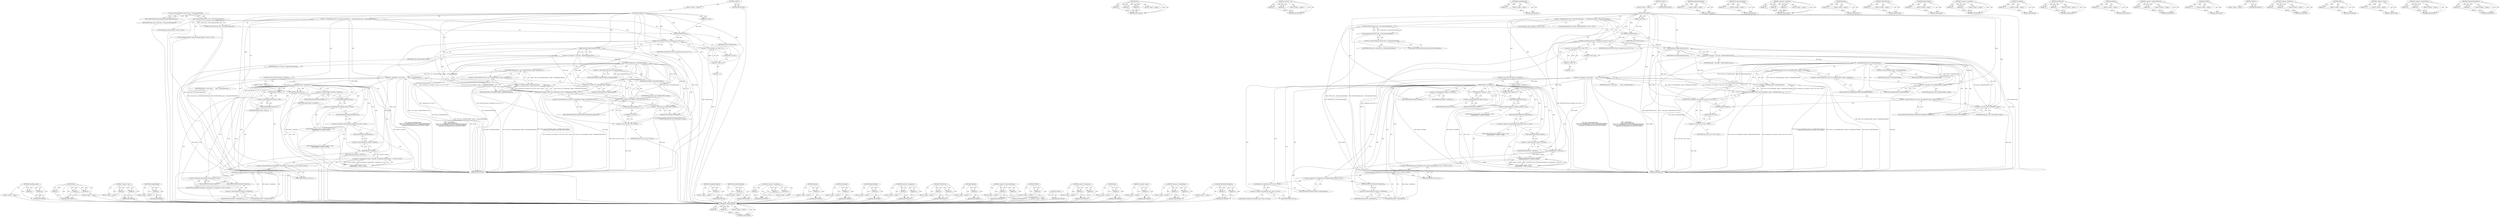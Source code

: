 digraph "FindHeaderFromAddress" {
vulnerable_193 [label=<(METHOD,ThreadHeap.GcInfo)>];
vulnerable_194 [label=<(PARAM,p1)>];
vulnerable_195 [label=<(PARAM,p2)>];
vulnerable_196 [label=<(BLOCK,&lt;empty&gt;,&lt;empty&gt;)>];
vulnerable_197 [label=<(METHOD_RETURN,ANY)>];
vulnerable_173 [label=<(METHOD,Push)>];
vulnerable_174 [label=<(PARAM,p1)>];
vulnerable_175 [label=<(PARAM,p2)>];
vulnerable_176 [label=<(PARAM,p3)>];
vulnerable_177 [label=<(BLOCK,&lt;empty&gt;,&lt;empty&gt;)>];
vulnerable_178 [label=<(METHOD_RETURN,ANY)>];
vulnerable_128 [label=<(METHOD,&lt;operator&gt;.cast)>];
vulnerable_129 [label=<(PARAM,p1)>];
vulnerable_130 [label=<(PARAM,p2)>];
vulnerable_131 [label=<(BLOCK,&lt;empty&gt;,&lt;empty&gt;)>];
vulnerable_132 [label=<(METHOD_RETURN,ANY)>];
vulnerable_152 [label=<(METHOD,IsLargeObjectPage)>];
vulnerable_153 [label=<(PARAM,p1)>];
vulnerable_154 [label=<(BLOCK,&lt;empty&gt;,&lt;empty&gt;)>];
vulnerable_155 [label=<(METHOD_RETURN,ANY)>];
vulnerable_6 [label=<(METHOD,&lt;global&gt;)<SUB>1</SUB>>];
vulnerable_7 [label=<(BLOCK,&lt;empty&gt;,&lt;empty&gt;)<SUB>1</SUB>>];
vulnerable_8 [label=<(METHOD,WriteBarrier)<SUB>1</SUB>>];
vulnerable_9 [label=<(PARAM,void* value)<SUB>1</SUB>>];
vulnerable_10 [label=<(BLOCK,{
  DCHECK(thread_state_-&gt;IsIncrementalMarking(...,{
  DCHECK(thread_state_-&gt;IsIncrementalMarking(...)<SUB>1</SUB>>];
vulnerable_11 [label=<(DCHECK,DCHECK(thread_state_-&gt;IsIncrementalMarking()))<SUB>2</SUB>>];
vulnerable_12 [label=<(IsIncrementalMarking,thread_state_-&gt;IsIncrementalMarking())<SUB>2</SUB>>];
vulnerable_13 [label=<(&lt;operator&gt;.indirectFieldAccess,thread_state_-&gt;IsIncrementalMarking)<SUB>2</SUB>>];
vulnerable_14 [label=<(IDENTIFIER,thread_state_,thread_state_-&gt;IsIncrementalMarking())<SUB>2</SUB>>];
vulnerable_15 [label=<(FIELD_IDENTIFIER,IsIncrementalMarking,IsIncrementalMarking)<SUB>2</SUB>>];
vulnerable_16 [label=<(DCHECK,DCHECK(value))<SUB>3</SUB>>];
vulnerable_17 [label=<(IDENTIFIER,value,DCHECK(value))<SUB>3</SUB>>];
vulnerable_18 [label=<(DCHECK_NE,DCHECK_NE(value, reinterpret_cast&lt;void*&gt;(-1)))<SUB>4</SUB>>];
vulnerable_19 [label=<(IDENTIFIER,value,DCHECK_NE(value, reinterpret_cast&lt;void*&gt;(-1)))<SUB>4</SUB>>];
vulnerable_20 [label=<(&lt;operator&gt;.cast,reinterpret_cast&lt;void*&gt;(-1))<SUB>4</SUB>>];
vulnerable_21 [label=<(UNKNOWN,void*,void*)<SUB>4</SUB>>];
vulnerable_22 [label=<(&lt;operator&gt;.minus,-1)<SUB>4</SUB>>];
vulnerable_23 [label=<(LITERAL,1,-1)<SUB>4</SUB>>];
vulnerable_24 [label="<(LOCAL,BasePage* page: BasePage*)<SUB>6</SUB>>"];
vulnerable_25 [label=<(&lt;operator&gt;.assignment,* const page = PageFromObject(value))<SUB>6</SUB>>];
vulnerable_26 [label=<(IDENTIFIER,page,* const page = PageFromObject(value))<SUB>6</SUB>>];
vulnerable_27 [label=<(PageFromObject,PageFromObject(value))<SUB>6</SUB>>];
vulnerable_28 [label=<(IDENTIFIER,value,PageFromObject(value))<SUB>6</SUB>>];
vulnerable_29 [label="<(LOCAL,HeapObjectHeader* header: HeapObjectHeader*)<SUB>7</SUB>>"];
vulnerable_30 [label=<(&lt;operator&gt;.assignment,* const header =
      page-&gt;IsLargeObjectPage(...)<SUB>7</SUB>>];
vulnerable_31 [label=<(IDENTIFIER,header,* const header =
      page-&gt;IsLargeObjectPage(...)<SUB>7</SUB>>];
vulnerable_32 [label=<(&lt;operator&gt;.conditional,page-&gt;IsLargeObjectPage()
          ? static_ca...)<SUB>8</SUB>>];
vulnerable_33 [label=<(IsLargeObjectPage,page-&gt;IsLargeObjectPage())<SUB>8</SUB>>];
vulnerable_34 [label=<(&lt;operator&gt;.indirectFieldAccess,page-&gt;IsLargeObjectPage)<SUB>8</SUB>>];
vulnerable_35 [label=<(IDENTIFIER,page,page-&gt;IsLargeObjectPage())<SUB>8</SUB>>];
vulnerable_36 [label=<(FIELD_IDENTIFIER,IsLargeObjectPage,IsLargeObjectPage)<SUB>8</SUB>>];
vulnerable_37 [label=<(GetHeapObjectHeader,static_cast&lt;LargeObjectPage*&gt;(page)-&gt;GetHeapObj...)<SUB>9</SUB>>];
vulnerable_38 [label=<(&lt;operator&gt;.indirectFieldAccess,static_cast&lt;LargeObjectPage*&gt;(page)-&gt;GetHeapObj...)<SUB>9</SUB>>];
vulnerable_39 [label=<(&lt;operator&gt;.cast,static_cast&lt;LargeObjectPage*&gt;(page))<SUB>9</SUB>>];
vulnerable_40 [label=<(UNKNOWN,LargeObjectPage*,LargeObjectPage*)<SUB>9</SUB>>];
vulnerable_41 [label=<(IDENTIFIER,page,static_cast&lt;LargeObjectPage*&gt;(page))<SUB>9</SUB>>];
vulnerable_42 [label=<(FIELD_IDENTIFIER,GetHeapObjectHeader,GetHeapObjectHeader)<SUB>9</SUB>>];
vulnerable_43 [label=<(FindHeaderFromAddress,static_cast&lt;NormalPage*&gt;(page)-&gt;FindHeaderFromA...)<SUB>10</SUB>>];
vulnerable_44 [label=<(&lt;operator&gt;.indirectFieldAccess,static_cast&lt;NormalPage*&gt;(page)-&gt;FindHeaderFromA...)<SUB>10</SUB>>];
vulnerable_45 [label=<(&lt;operator&gt;.cast,static_cast&lt;NormalPage*&gt;(page))<SUB>10</SUB>>];
vulnerable_46 [label=<(UNKNOWN,NormalPage*,NormalPage*)<SUB>10</SUB>>];
vulnerable_47 [label=<(IDENTIFIER,page,static_cast&lt;NormalPage*&gt;(page))<SUB>10</SUB>>];
vulnerable_48 [label=<(FIELD_IDENTIFIER,FindHeaderFromAddress,FindHeaderFromAddress)<SUB>10</SUB>>];
vulnerable_49 [label=<(&lt;operator&gt;.cast,reinterpret_cast&lt;Address&gt;(const_cast&lt;void*&gt;(val...)<SUB>11</SUB>>];
vulnerable_50 [label=<(UNKNOWN,Address,Address)<SUB>11</SUB>>];
vulnerable_51 [label=<(&lt;operator&gt;.cast,const_cast&lt;void*&gt;(value))<SUB>11</SUB>>];
vulnerable_52 [label=<(UNKNOWN,void*,void*)<SUB>11</SUB>>];
vulnerable_53 [label=<(IDENTIFIER,value,const_cast&lt;void*&gt;(value))<SUB>11</SUB>>];
vulnerable_54 [label=<(CONTROL_STRUCTURE,IF,if (header-&gt;IsMarked()))<SUB>12</SUB>>];
vulnerable_55 [label=<(IsMarked,header-&gt;IsMarked())<SUB>12</SUB>>];
vulnerable_56 [label=<(&lt;operator&gt;.indirectFieldAccess,header-&gt;IsMarked)<SUB>12</SUB>>];
vulnerable_57 [label=<(IDENTIFIER,header,header-&gt;IsMarked())<SUB>12</SUB>>];
vulnerable_58 [label=<(FIELD_IDENTIFIER,IsMarked,IsMarked)<SUB>12</SUB>>];
vulnerable_59 [label=<(BLOCK,&lt;empty&gt;,&lt;empty&gt;)<SUB>13</SUB>>];
vulnerable_60 [label=<(RETURN,return;,return;)<SUB>13</SUB>>];
vulnerable_61 [label=<(Mark,header-&gt;Mark())<SUB>15</SUB>>];
vulnerable_62 [label=<(&lt;operator&gt;.indirectFieldAccess,header-&gt;Mark)<SUB>15</SUB>>];
vulnerable_63 [label=<(IDENTIFIER,header,header-&gt;Mark())<SUB>15</SUB>>];
vulnerable_64 [label=<(FIELD_IDENTIFIER,Mark,Mark)<SUB>15</SUB>>];
vulnerable_65 [label="<(Push,marking_worklist_-&gt;Push(
       WorklistTaskId:...)<SUB>16</SUB>>"];
vulnerable_66 [label=<(&lt;operator&gt;.indirectFieldAccess,marking_worklist_-&gt;Push)<SUB>16</SUB>>];
vulnerable_67 [label="<(IDENTIFIER,marking_worklist_,marking_worklist_-&gt;Push(
       WorklistTaskId:...)<SUB>16</SUB>>"];
vulnerable_68 [label=<(FIELD_IDENTIFIER,Push,Push)<SUB>16</SUB>>];
vulnerable_69 [label="<(&lt;operator&gt;.fieldAccess,WorklistTaskId::MainThread)<SUB>17</SUB>>"];
vulnerable_70 [label="<(IDENTIFIER,WorklistTaskId,marking_worklist_-&gt;Push(
       WorklistTaskId:...)<SUB>17</SUB>>"];
vulnerable_71 [label=<(FIELD_IDENTIFIER,MainThread,MainThread)<SUB>17</SUB>>];
vulnerable_72 [label="<(&lt;operator&gt;.arrayInitializer,{header-&gt;Payload(), ThreadHeap::GcInfo(header-&gt;...)<SUB>18</SUB>>"];
vulnerable_73 [label=<(Payload,header-&gt;Payload())<SUB>18</SUB>>];
vulnerable_74 [label=<(&lt;operator&gt;.indirectFieldAccess,header-&gt;Payload)<SUB>18</SUB>>];
vulnerable_75 [label=<(IDENTIFIER,header,header-&gt;Payload())<SUB>18</SUB>>];
vulnerable_76 [label=<(FIELD_IDENTIFIER,Payload,Payload)<SUB>18</SUB>>];
vulnerable_77 [label="<(&lt;operator&gt;.indirectFieldAccess,ThreadHeap::GcInfo(header-&gt;GcInfoIndex())-&gt;trace_)<SUB>18</SUB>>"];
vulnerable_78 [label="<(ThreadHeap.GcInfo,ThreadHeap::GcInfo(header-&gt;GcInfoIndex()))<SUB>18</SUB>>"];
vulnerable_79 [label="<(&lt;operator&gt;.fieldAccess,ThreadHeap::GcInfo)<SUB>18</SUB>>"];
vulnerable_80 [label="<(IDENTIFIER,ThreadHeap,ThreadHeap::GcInfo(header-&gt;GcInfoIndex()))<SUB>18</SUB>>"];
vulnerable_81 [label=<(FIELD_IDENTIFIER,GcInfo,GcInfo)<SUB>18</SUB>>];
vulnerable_82 [label=<(GcInfoIndex,header-&gt;GcInfoIndex())<SUB>18</SUB>>];
vulnerable_83 [label=<(&lt;operator&gt;.indirectFieldAccess,header-&gt;GcInfoIndex)<SUB>18</SUB>>];
vulnerable_84 [label=<(IDENTIFIER,header,header-&gt;GcInfoIndex())<SUB>18</SUB>>];
vulnerable_85 [label=<(FIELD_IDENTIFIER,GcInfoIndex,GcInfoIndex)<SUB>18</SUB>>];
vulnerable_86 [label=<(FIELD_IDENTIFIER,trace_,trace_)<SUB>18</SUB>>];
vulnerable_87 [label=<(METHOD_RETURN,void)<SUB>1</SUB>>];
vulnerable_89 [label=<(METHOD_RETURN,ANY)<SUB>1</SUB>>];
vulnerable_156 [label=<(METHOD,GetHeapObjectHeader)>];
vulnerable_157 [label=<(PARAM,p1)>];
vulnerable_158 [label=<(BLOCK,&lt;empty&gt;,&lt;empty&gt;)>];
vulnerable_159 [label=<(METHOD_RETURN,ANY)>];
vulnerable_114 [label=<(METHOD,IsIncrementalMarking)>];
vulnerable_115 [label=<(PARAM,p1)>];
vulnerable_116 [label=<(BLOCK,&lt;empty&gt;,&lt;empty&gt;)>];
vulnerable_117 [label=<(METHOD_RETURN,ANY)>];
vulnerable_146 [label=<(METHOD,&lt;operator&gt;.conditional)>];
vulnerable_147 [label=<(PARAM,p1)>];
vulnerable_148 [label=<(PARAM,p2)>];
vulnerable_149 [label=<(PARAM,p3)>];
vulnerable_150 [label=<(BLOCK,&lt;empty&gt;,&lt;empty&gt;)>];
vulnerable_151 [label=<(METHOD_RETURN,ANY)>];
vulnerable_189 [label=<(METHOD,Payload)>];
vulnerable_190 [label=<(PARAM,p1)>];
vulnerable_191 [label=<(BLOCK,&lt;empty&gt;,&lt;empty&gt;)>];
vulnerable_192 [label=<(METHOD_RETURN,ANY)>];
vulnerable_198 [label=<(METHOD,GcInfoIndex)>];
vulnerable_199 [label=<(PARAM,p1)>];
vulnerable_200 [label=<(BLOCK,&lt;empty&gt;,&lt;empty&gt;)>];
vulnerable_201 [label=<(METHOD_RETURN,ANY)>];
vulnerable_142 [label=<(METHOD,PageFromObject)>];
vulnerable_143 [label=<(PARAM,p1)>];
vulnerable_144 [label=<(BLOCK,&lt;empty&gt;,&lt;empty&gt;)>];
vulnerable_145 [label=<(METHOD_RETURN,ANY)>];
vulnerable_137 [label=<(METHOD,&lt;operator&gt;.assignment)>];
vulnerable_138 [label=<(PARAM,p1)>];
vulnerable_139 [label=<(PARAM,p2)>];
vulnerable_140 [label=<(BLOCK,&lt;empty&gt;,&lt;empty&gt;)>];
vulnerable_141 [label=<(METHOD_RETURN,ANY)>];
vulnerable_123 [label=<(METHOD,DCHECK_NE)>];
vulnerable_124 [label=<(PARAM,p1)>];
vulnerable_125 [label=<(PARAM,p2)>];
vulnerable_126 [label=<(BLOCK,&lt;empty&gt;,&lt;empty&gt;)>];
vulnerable_127 [label=<(METHOD_RETURN,ANY)>];
vulnerable_165 [label=<(METHOD,IsMarked)>];
vulnerable_166 [label=<(PARAM,p1)>];
vulnerable_167 [label=<(BLOCK,&lt;empty&gt;,&lt;empty&gt;)>];
vulnerable_168 [label=<(METHOD_RETURN,ANY)>];
vulnerable_118 [label=<(METHOD,&lt;operator&gt;.indirectFieldAccess)>];
vulnerable_119 [label=<(PARAM,p1)>];
vulnerable_120 [label=<(PARAM,p2)>];
vulnerable_121 [label=<(BLOCK,&lt;empty&gt;,&lt;empty&gt;)>];
vulnerable_122 [label=<(METHOD_RETURN,ANY)>];
vulnerable_110 [label=<(METHOD,DCHECK)>];
vulnerable_111 [label=<(PARAM,p1)>];
vulnerable_112 [label=<(BLOCK,&lt;empty&gt;,&lt;empty&gt;)>];
vulnerable_113 [label=<(METHOD_RETURN,ANY)>];
vulnerable_104 [label=<(METHOD,&lt;global&gt;)<SUB>1</SUB>>];
vulnerable_105 [label=<(BLOCK,&lt;empty&gt;,&lt;empty&gt;)>];
vulnerable_106 [label=<(METHOD_RETURN,ANY)>];
vulnerable_179 [label=<(METHOD,&lt;operator&gt;.fieldAccess)>];
vulnerable_180 [label=<(PARAM,p1)>];
vulnerable_181 [label=<(PARAM,p2)>];
vulnerable_182 [label=<(BLOCK,&lt;empty&gt;,&lt;empty&gt;)>];
vulnerable_183 [label=<(METHOD_RETURN,ANY)>];
vulnerable_169 [label=<(METHOD,Mark)>];
vulnerable_170 [label=<(PARAM,p1)>];
vulnerable_171 [label=<(BLOCK,&lt;empty&gt;,&lt;empty&gt;)>];
vulnerable_172 [label=<(METHOD_RETURN,ANY)>];
vulnerable_133 [label=<(METHOD,&lt;operator&gt;.minus)>];
vulnerable_134 [label=<(PARAM,p1)>];
vulnerable_135 [label=<(BLOCK,&lt;empty&gt;,&lt;empty&gt;)>];
vulnerable_136 [label=<(METHOD_RETURN,ANY)>];
vulnerable_184 [label=<(METHOD,&lt;operator&gt;.arrayInitializer)>];
vulnerable_185 [label=<(PARAM,p1)>];
vulnerable_186 [label=<(PARAM,p2)>];
vulnerable_187 [label=<(BLOCK,&lt;empty&gt;,&lt;empty&gt;)>];
vulnerable_188 [label=<(METHOD_RETURN,ANY)>];
vulnerable_160 [label=<(METHOD,FindHeaderFromAddress)>];
vulnerable_161 [label=<(PARAM,p1)>];
vulnerable_162 [label=<(PARAM,p2)>];
vulnerable_163 [label=<(BLOCK,&lt;empty&gt;,&lt;empty&gt;)>];
vulnerable_164 [label=<(METHOD_RETURN,ANY)>];
fixed_196 [label=<(METHOD,GCInfoFromIndex)>];
fixed_197 [label=<(PARAM,p1)>];
fixed_198 [label=<(PARAM,p2)>];
fixed_199 [label=<(BLOCK,&lt;empty&gt;,&lt;empty&gt;)>];
fixed_200 [label=<(METHOD_RETURN,ANY)>];
fixed_176 [label=<(METHOD,Push)>];
fixed_177 [label=<(PARAM,p1)>];
fixed_178 [label=<(PARAM,p2)>];
fixed_179 [label=<(PARAM,p3)>];
fixed_180 [label=<(BLOCK,&lt;empty&gt;,&lt;empty&gt;)>];
fixed_181 [label=<(METHOD_RETURN,ANY)>];
fixed_131 [label=<(METHOD,&lt;operator&gt;.cast)>];
fixed_132 [label=<(PARAM,p1)>];
fixed_133 [label=<(PARAM,p2)>];
fixed_134 [label=<(BLOCK,&lt;empty&gt;,&lt;empty&gt;)>];
fixed_135 [label=<(METHOD_RETURN,ANY)>];
fixed_155 [label=<(METHOD,IsLargeObjectPage)>];
fixed_156 [label=<(PARAM,p1)>];
fixed_157 [label=<(BLOCK,&lt;empty&gt;,&lt;empty&gt;)>];
fixed_158 [label=<(METHOD_RETURN,ANY)>];
fixed_6 [label=<(METHOD,&lt;global&gt;)<SUB>1</SUB>>];
fixed_7 [label=<(BLOCK,&lt;empty&gt;,&lt;empty&gt;)<SUB>1</SUB>>];
fixed_8 [label=<(METHOD,WriteBarrier)<SUB>1</SUB>>];
fixed_9 [label=<(PARAM,void* value)<SUB>1</SUB>>];
fixed_10 [label=<(BLOCK,{
  DCHECK(thread_state_-&gt;IsIncrementalMarking(...,{
  DCHECK(thread_state_-&gt;IsIncrementalMarking(...)<SUB>1</SUB>>];
fixed_11 [label=<(DCHECK,DCHECK(thread_state_-&gt;IsIncrementalMarking()))<SUB>2</SUB>>];
fixed_12 [label=<(IsIncrementalMarking,thread_state_-&gt;IsIncrementalMarking())<SUB>2</SUB>>];
fixed_13 [label=<(&lt;operator&gt;.indirectFieldAccess,thread_state_-&gt;IsIncrementalMarking)<SUB>2</SUB>>];
fixed_14 [label=<(IDENTIFIER,thread_state_,thread_state_-&gt;IsIncrementalMarking())<SUB>2</SUB>>];
fixed_15 [label=<(FIELD_IDENTIFIER,IsIncrementalMarking,IsIncrementalMarking)<SUB>2</SUB>>];
fixed_16 [label=<(DCHECK,DCHECK(value))<SUB>3</SUB>>];
fixed_17 [label=<(IDENTIFIER,value,DCHECK(value))<SUB>3</SUB>>];
fixed_18 [label=<(DCHECK_NE,DCHECK_NE(value, reinterpret_cast&lt;void*&gt;(-1)))<SUB>4</SUB>>];
fixed_19 [label=<(IDENTIFIER,value,DCHECK_NE(value, reinterpret_cast&lt;void*&gt;(-1)))<SUB>4</SUB>>];
fixed_20 [label=<(&lt;operator&gt;.cast,reinterpret_cast&lt;void*&gt;(-1))<SUB>4</SUB>>];
fixed_21 [label=<(UNKNOWN,void*,void*)<SUB>4</SUB>>];
fixed_22 [label=<(&lt;operator&gt;.minus,-1)<SUB>4</SUB>>];
fixed_23 [label=<(LITERAL,1,-1)<SUB>4</SUB>>];
fixed_24 [label="<(LOCAL,BasePage* page: BasePage*)<SUB>6</SUB>>"];
fixed_25 [label=<(&lt;operator&gt;.assignment,* const page = PageFromObject(value))<SUB>6</SUB>>];
fixed_26 [label=<(IDENTIFIER,page,* const page = PageFromObject(value))<SUB>6</SUB>>];
fixed_27 [label=<(PageFromObject,PageFromObject(value))<SUB>6</SUB>>];
fixed_28 [label=<(IDENTIFIER,value,PageFromObject(value))<SUB>6</SUB>>];
fixed_29 [label="<(LOCAL,HeapObjectHeader* header: HeapObjectHeader*)<SUB>7</SUB>>"];
fixed_30 [label=<(&lt;operator&gt;.assignment,* const header =
      page-&gt;IsLargeObjectPage(...)<SUB>7</SUB>>];
fixed_31 [label=<(IDENTIFIER,header,* const header =
      page-&gt;IsLargeObjectPage(...)<SUB>7</SUB>>];
fixed_32 [label=<(&lt;operator&gt;.conditional,page-&gt;IsLargeObjectPage()
          ? static_ca...)<SUB>8</SUB>>];
fixed_33 [label=<(IsLargeObjectPage,page-&gt;IsLargeObjectPage())<SUB>8</SUB>>];
fixed_34 [label=<(&lt;operator&gt;.indirectFieldAccess,page-&gt;IsLargeObjectPage)<SUB>8</SUB>>];
fixed_35 [label=<(IDENTIFIER,page,page-&gt;IsLargeObjectPage())<SUB>8</SUB>>];
fixed_36 [label=<(FIELD_IDENTIFIER,IsLargeObjectPage,IsLargeObjectPage)<SUB>8</SUB>>];
fixed_37 [label=<(GetHeapObjectHeader,static_cast&lt;LargeObjectPage*&gt;(page)-&gt;GetHeapObj...)<SUB>9</SUB>>];
fixed_38 [label=<(&lt;operator&gt;.indirectFieldAccess,static_cast&lt;LargeObjectPage*&gt;(page)-&gt;GetHeapObj...)<SUB>9</SUB>>];
fixed_39 [label=<(&lt;operator&gt;.cast,static_cast&lt;LargeObjectPage*&gt;(page))<SUB>9</SUB>>];
fixed_40 [label=<(UNKNOWN,LargeObjectPage*,LargeObjectPage*)<SUB>9</SUB>>];
fixed_41 [label=<(IDENTIFIER,page,static_cast&lt;LargeObjectPage*&gt;(page))<SUB>9</SUB>>];
fixed_42 [label=<(FIELD_IDENTIFIER,GetHeapObjectHeader,GetHeapObjectHeader)<SUB>9</SUB>>];
fixed_43 [label=<(FindHeaderFromAddress,static_cast&lt;NormalPage*&gt;(page)-&gt;FindHeaderFromA...)<SUB>10</SUB>>];
fixed_44 [label=<(&lt;operator&gt;.indirectFieldAccess,static_cast&lt;NormalPage*&gt;(page)-&gt;FindHeaderFromA...)<SUB>10</SUB>>];
fixed_45 [label=<(&lt;operator&gt;.cast,static_cast&lt;NormalPage*&gt;(page))<SUB>10</SUB>>];
fixed_46 [label=<(UNKNOWN,NormalPage*,NormalPage*)<SUB>10</SUB>>];
fixed_47 [label=<(IDENTIFIER,page,static_cast&lt;NormalPage*&gt;(page))<SUB>10</SUB>>];
fixed_48 [label=<(FIELD_IDENTIFIER,FindHeaderFromAddress,FindHeaderFromAddress)<SUB>10</SUB>>];
fixed_49 [label=<(&lt;operator&gt;.cast,reinterpret_cast&lt;Address&gt;(const_cast&lt;void*&gt;(val...)<SUB>11</SUB>>];
fixed_50 [label=<(UNKNOWN,Address,Address)<SUB>11</SUB>>];
fixed_51 [label=<(&lt;operator&gt;.cast,const_cast&lt;void*&gt;(value))<SUB>11</SUB>>];
fixed_52 [label=<(UNKNOWN,void*,void*)<SUB>11</SUB>>];
fixed_53 [label=<(IDENTIFIER,value,const_cast&lt;void*&gt;(value))<SUB>11</SUB>>];
fixed_54 [label=<(CONTROL_STRUCTURE,IF,if (header-&gt;IsMarked()))<SUB>12</SUB>>];
fixed_55 [label=<(IsMarked,header-&gt;IsMarked())<SUB>12</SUB>>];
fixed_56 [label=<(&lt;operator&gt;.indirectFieldAccess,header-&gt;IsMarked)<SUB>12</SUB>>];
fixed_57 [label=<(IDENTIFIER,header,header-&gt;IsMarked())<SUB>12</SUB>>];
fixed_58 [label=<(FIELD_IDENTIFIER,IsMarked,IsMarked)<SUB>12</SUB>>];
fixed_59 [label=<(BLOCK,&lt;empty&gt;,&lt;empty&gt;)<SUB>13</SUB>>];
fixed_60 [label=<(RETURN,return;,return;)<SUB>13</SUB>>];
fixed_61 [label=<(Mark,header-&gt;Mark())<SUB>15</SUB>>];
fixed_62 [label=<(&lt;operator&gt;.indirectFieldAccess,header-&gt;Mark)<SUB>15</SUB>>];
fixed_63 [label=<(IDENTIFIER,header,header-&gt;Mark())<SUB>15</SUB>>];
fixed_64 [label=<(FIELD_IDENTIFIER,Mark,Mark)<SUB>15</SUB>>];
fixed_65 [label="<(Push,marking_worklist_-&gt;Push(
       WorklistTaskId:...)<SUB>16</SUB>>"];
fixed_66 [label=<(&lt;operator&gt;.indirectFieldAccess,marking_worklist_-&gt;Push)<SUB>16</SUB>>];
fixed_67 [label="<(IDENTIFIER,marking_worklist_,marking_worklist_-&gt;Push(
       WorklistTaskId:...)<SUB>16</SUB>>"];
fixed_68 [label=<(FIELD_IDENTIFIER,Push,Push)<SUB>16</SUB>>];
fixed_69 [label="<(&lt;operator&gt;.fieldAccess,WorklistTaskId::MainThread)<SUB>17</SUB>>"];
fixed_70 [label="<(IDENTIFIER,WorklistTaskId,marking_worklist_-&gt;Push(
       WorklistTaskId:...)<SUB>17</SUB>>"];
fixed_71 [label=<(FIELD_IDENTIFIER,MainThread,MainThread)<SUB>17</SUB>>];
fixed_72 [label="<(&lt;operator&gt;.arrayInitializer,{header-&gt;Payload(),
       GCInfoTable::Get().G...)<SUB>18</SUB>>"];
fixed_73 [label=<(Payload,header-&gt;Payload())<SUB>18</SUB>>];
fixed_74 [label=<(&lt;operator&gt;.indirectFieldAccess,header-&gt;Payload)<SUB>18</SUB>>];
fixed_75 [label=<(IDENTIFIER,header,header-&gt;Payload())<SUB>18</SUB>>];
fixed_76 [label=<(FIELD_IDENTIFIER,Payload,Payload)<SUB>18</SUB>>];
fixed_77 [label="<(&lt;operator&gt;.indirectFieldAccess,GCInfoTable::Get().GCInfoFromIndex(header-&gt;GcIn...)<SUB>19</SUB>>"];
fixed_78 [label="<(GCInfoFromIndex,GCInfoTable::Get().GCInfoFromIndex(header-&gt;GcIn...)<SUB>19</SUB>>"];
fixed_79 [label="<(&lt;operator&gt;.fieldAccess,GCInfoTable::Get().GCInfoFromIndex)<SUB>19</SUB>>"];
fixed_80 [label="<(GCInfoTable.Get,GCInfoTable::Get())<SUB>19</SUB>>"];
fixed_81 [label="<(&lt;operator&gt;.fieldAccess,GCInfoTable::Get)<SUB>19</SUB>>"];
fixed_82 [label="<(IDENTIFIER,GCInfoTable,GCInfoTable::Get())<SUB>19</SUB>>"];
fixed_83 [label=<(FIELD_IDENTIFIER,Get,Get)<SUB>19</SUB>>];
fixed_84 [label=<(FIELD_IDENTIFIER,GCInfoFromIndex,GCInfoFromIndex)<SUB>19</SUB>>];
fixed_85 [label=<(GcInfoIndex,header-&gt;GcInfoIndex())<SUB>19</SUB>>];
fixed_86 [label=<(&lt;operator&gt;.indirectFieldAccess,header-&gt;GcInfoIndex)<SUB>19</SUB>>];
fixed_87 [label=<(IDENTIFIER,header,header-&gt;GcInfoIndex())<SUB>19</SUB>>];
fixed_88 [label=<(FIELD_IDENTIFIER,GcInfoIndex,GcInfoIndex)<SUB>19</SUB>>];
fixed_89 [label=<(FIELD_IDENTIFIER,trace_,trace_)<SUB>19</SUB>>];
fixed_90 [label=<(METHOD_RETURN,void)<SUB>1</SUB>>];
fixed_92 [label=<(METHOD_RETURN,ANY)<SUB>1</SUB>>];
fixed_159 [label=<(METHOD,GetHeapObjectHeader)>];
fixed_160 [label=<(PARAM,p1)>];
fixed_161 [label=<(BLOCK,&lt;empty&gt;,&lt;empty&gt;)>];
fixed_162 [label=<(METHOD_RETURN,ANY)>];
fixed_117 [label=<(METHOD,IsIncrementalMarking)>];
fixed_118 [label=<(PARAM,p1)>];
fixed_119 [label=<(BLOCK,&lt;empty&gt;,&lt;empty&gt;)>];
fixed_120 [label=<(METHOD_RETURN,ANY)>];
fixed_149 [label=<(METHOD,&lt;operator&gt;.conditional)>];
fixed_150 [label=<(PARAM,p1)>];
fixed_151 [label=<(PARAM,p2)>];
fixed_152 [label=<(PARAM,p3)>];
fixed_153 [label=<(BLOCK,&lt;empty&gt;,&lt;empty&gt;)>];
fixed_154 [label=<(METHOD_RETURN,ANY)>];
fixed_192 [label=<(METHOD,Payload)>];
fixed_193 [label=<(PARAM,p1)>];
fixed_194 [label=<(BLOCK,&lt;empty&gt;,&lt;empty&gt;)>];
fixed_195 [label=<(METHOD_RETURN,ANY)>];
fixed_201 [label=<(METHOD,GCInfoTable.Get)>];
fixed_202 [label=<(PARAM,p1)>];
fixed_203 [label=<(BLOCK,&lt;empty&gt;,&lt;empty&gt;)>];
fixed_204 [label=<(METHOD_RETURN,ANY)>];
fixed_145 [label=<(METHOD,PageFromObject)>];
fixed_146 [label=<(PARAM,p1)>];
fixed_147 [label=<(BLOCK,&lt;empty&gt;,&lt;empty&gt;)>];
fixed_148 [label=<(METHOD_RETURN,ANY)>];
fixed_140 [label=<(METHOD,&lt;operator&gt;.assignment)>];
fixed_141 [label=<(PARAM,p1)>];
fixed_142 [label=<(PARAM,p2)>];
fixed_143 [label=<(BLOCK,&lt;empty&gt;,&lt;empty&gt;)>];
fixed_144 [label=<(METHOD_RETURN,ANY)>];
fixed_205 [label=<(METHOD,GcInfoIndex)>];
fixed_206 [label=<(PARAM,p1)>];
fixed_207 [label=<(BLOCK,&lt;empty&gt;,&lt;empty&gt;)>];
fixed_208 [label=<(METHOD_RETURN,ANY)>];
fixed_126 [label=<(METHOD,DCHECK_NE)>];
fixed_127 [label=<(PARAM,p1)>];
fixed_128 [label=<(PARAM,p2)>];
fixed_129 [label=<(BLOCK,&lt;empty&gt;,&lt;empty&gt;)>];
fixed_130 [label=<(METHOD_RETURN,ANY)>];
fixed_168 [label=<(METHOD,IsMarked)>];
fixed_169 [label=<(PARAM,p1)>];
fixed_170 [label=<(BLOCK,&lt;empty&gt;,&lt;empty&gt;)>];
fixed_171 [label=<(METHOD_RETURN,ANY)>];
fixed_121 [label=<(METHOD,&lt;operator&gt;.indirectFieldAccess)>];
fixed_122 [label=<(PARAM,p1)>];
fixed_123 [label=<(PARAM,p2)>];
fixed_124 [label=<(BLOCK,&lt;empty&gt;,&lt;empty&gt;)>];
fixed_125 [label=<(METHOD_RETURN,ANY)>];
fixed_113 [label=<(METHOD,DCHECK)>];
fixed_114 [label=<(PARAM,p1)>];
fixed_115 [label=<(BLOCK,&lt;empty&gt;,&lt;empty&gt;)>];
fixed_116 [label=<(METHOD_RETURN,ANY)>];
fixed_107 [label=<(METHOD,&lt;global&gt;)<SUB>1</SUB>>];
fixed_108 [label=<(BLOCK,&lt;empty&gt;,&lt;empty&gt;)>];
fixed_109 [label=<(METHOD_RETURN,ANY)>];
fixed_182 [label=<(METHOD,&lt;operator&gt;.fieldAccess)>];
fixed_183 [label=<(PARAM,p1)>];
fixed_184 [label=<(PARAM,p2)>];
fixed_185 [label=<(BLOCK,&lt;empty&gt;,&lt;empty&gt;)>];
fixed_186 [label=<(METHOD_RETURN,ANY)>];
fixed_172 [label=<(METHOD,Mark)>];
fixed_173 [label=<(PARAM,p1)>];
fixed_174 [label=<(BLOCK,&lt;empty&gt;,&lt;empty&gt;)>];
fixed_175 [label=<(METHOD_RETURN,ANY)>];
fixed_136 [label=<(METHOD,&lt;operator&gt;.minus)>];
fixed_137 [label=<(PARAM,p1)>];
fixed_138 [label=<(BLOCK,&lt;empty&gt;,&lt;empty&gt;)>];
fixed_139 [label=<(METHOD_RETURN,ANY)>];
fixed_187 [label=<(METHOD,&lt;operator&gt;.arrayInitializer)>];
fixed_188 [label=<(PARAM,p1)>];
fixed_189 [label=<(PARAM,p2)>];
fixed_190 [label=<(BLOCK,&lt;empty&gt;,&lt;empty&gt;)>];
fixed_191 [label=<(METHOD_RETURN,ANY)>];
fixed_163 [label=<(METHOD,FindHeaderFromAddress)>];
fixed_164 [label=<(PARAM,p1)>];
fixed_165 [label=<(PARAM,p2)>];
fixed_166 [label=<(BLOCK,&lt;empty&gt;,&lt;empty&gt;)>];
fixed_167 [label=<(METHOD_RETURN,ANY)>];
vulnerable_193 -> vulnerable_194  [key=0, label="AST: "];
vulnerable_193 -> vulnerable_194  [key=1, label="DDG: "];
vulnerable_193 -> vulnerable_196  [key=0, label="AST: "];
vulnerable_193 -> vulnerable_195  [key=0, label="AST: "];
vulnerable_193 -> vulnerable_195  [key=1, label="DDG: "];
vulnerable_193 -> vulnerable_197  [key=0, label="AST: "];
vulnerable_193 -> vulnerable_197  [key=1, label="CFG: "];
vulnerable_194 -> vulnerable_197  [key=0, label="DDG: p1"];
vulnerable_195 -> vulnerable_197  [key=0, label="DDG: p2"];
vulnerable_196 -> fixed_196  [key=0];
vulnerable_197 -> fixed_196  [key=0];
vulnerable_173 -> vulnerable_174  [key=0, label="AST: "];
vulnerable_173 -> vulnerable_174  [key=1, label="DDG: "];
vulnerable_173 -> vulnerable_177  [key=0, label="AST: "];
vulnerable_173 -> vulnerable_175  [key=0, label="AST: "];
vulnerable_173 -> vulnerable_175  [key=1, label="DDG: "];
vulnerable_173 -> vulnerable_178  [key=0, label="AST: "];
vulnerable_173 -> vulnerable_178  [key=1, label="CFG: "];
vulnerable_173 -> vulnerable_176  [key=0, label="AST: "];
vulnerable_173 -> vulnerable_176  [key=1, label="DDG: "];
vulnerable_174 -> vulnerable_178  [key=0, label="DDG: p1"];
vulnerable_175 -> vulnerable_178  [key=0, label="DDG: p2"];
vulnerable_176 -> vulnerable_178  [key=0, label="DDG: p3"];
vulnerable_177 -> fixed_196  [key=0];
vulnerable_178 -> fixed_196  [key=0];
vulnerable_128 -> vulnerable_129  [key=0, label="AST: "];
vulnerable_128 -> vulnerable_129  [key=1, label="DDG: "];
vulnerable_128 -> vulnerable_131  [key=0, label="AST: "];
vulnerable_128 -> vulnerable_130  [key=0, label="AST: "];
vulnerable_128 -> vulnerable_130  [key=1, label="DDG: "];
vulnerable_128 -> vulnerable_132  [key=0, label="AST: "];
vulnerable_128 -> vulnerable_132  [key=1, label="CFG: "];
vulnerable_129 -> vulnerable_132  [key=0, label="DDG: p1"];
vulnerable_130 -> vulnerable_132  [key=0, label="DDG: p2"];
vulnerable_131 -> fixed_196  [key=0];
vulnerable_132 -> fixed_196  [key=0];
vulnerable_152 -> vulnerable_153  [key=0, label="AST: "];
vulnerable_152 -> vulnerable_153  [key=1, label="DDG: "];
vulnerable_152 -> vulnerable_154  [key=0, label="AST: "];
vulnerable_152 -> vulnerable_155  [key=0, label="AST: "];
vulnerable_152 -> vulnerable_155  [key=1, label="CFG: "];
vulnerable_153 -> vulnerable_155  [key=0, label="DDG: p1"];
vulnerable_154 -> fixed_196  [key=0];
vulnerable_155 -> fixed_196  [key=0];
vulnerable_6 -> vulnerable_7  [key=0, label="AST: "];
vulnerable_6 -> vulnerable_89  [key=0, label="AST: "];
vulnerable_6 -> vulnerable_89  [key=1, label="CFG: "];
vulnerable_7 -> vulnerable_8  [key=0, label="AST: "];
vulnerable_8 -> vulnerable_9  [key=0, label="AST: "];
vulnerable_8 -> vulnerable_9  [key=1, label="DDG: "];
vulnerable_8 -> vulnerable_10  [key=0, label="AST: "];
vulnerable_8 -> vulnerable_87  [key=0, label="AST: "];
vulnerable_8 -> vulnerable_15  [key=0, label="CFG: "];
vulnerable_8 -> vulnerable_16  [key=0, label="DDG: "];
vulnerable_8 -> vulnerable_18  [key=0, label="DDG: "];
vulnerable_8 -> vulnerable_27  [key=0, label="DDG: "];
vulnerable_8 -> vulnerable_60  [key=0, label="DDG: "];
vulnerable_8 -> vulnerable_22  [key=0, label="DDG: "];
vulnerable_8 -> vulnerable_43  [key=0, label="DDG: "];
vulnerable_8 -> vulnerable_49  [key=0, label="DDG: "];
vulnerable_8 -> vulnerable_39  [key=0, label="DDG: "];
vulnerable_8 -> vulnerable_45  [key=0, label="DDG: "];
vulnerable_8 -> vulnerable_51  [key=0, label="DDG: "];
vulnerable_9 -> vulnerable_16  [key=0, label="DDG: value"];
vulnerable_10 -> vulnerable_11  [key=0, label="AST: "];
vulnerable_10 -> vulnerable_16  [key=0, label="AST: "];
vulnerable_10 -> vulnerable_18  [key=0, label="AST: "];
vulnerable_10 -> vulnerable_24  [key=0, label="AST: "];
vulnerable_10 -> vulnerable_25  [key=0, label="AST: "];
vulnerable_10 -> vulnerable_29  [key=0, label="AST: "];
vulnerable_10 -> vulnerable_30  [key=0, label="AST: "];
vulnerable_10 -> vulnerable_54  [key=0, label="AST: "];
vulnerable_10 -> vulnerable_61  [key=0, label="AST: "];
vulnerable_10 -> vulnerable_65  [key=0, label="AST: "];
vulnerable_11 -> vulnerable_12  [key=0, label="AST: "];
vulnerable_11 -> vulnerable_16  [key=0, label="CFG: "];
vulnerable_11 -> vulnerable_87  [key=0, label="DDG: thread_state_-&gt;IsIncrementalMarking()"];
vulnerable_11 -> vulnerable_87  [key=1, label="DDG: DCHECK(thread_state_-&gt;IsIncrementalMarking())"];
vulnerable_12 -> vulnerable_13  [key=0, label="AST: "];
vulnerable_12 -> vulnerable_11  [key=0, label="CFG: "];
vulnerable_12 -> vulnerable_11  [key=1, label="DDG: thread_state_-&gt;IsIncrementalMarking"];
vulnerable_12 -> vulnerable_87  [key=0, label="DDG: thread_state_-&gt;IsIncrementalMarking"];
vulnerable_13 -> vulnerable_14  [key=0, label="AST: "];
vulnerable_13 -> vulnerable_15  [key=0, label="AST: "];
vulnerable_13 -> vulnerable_12  [key=0, label="CFG: "];
vulnerable_14 -> fixed_196  [key=0];
vulnerable_15 -> vulnerable_13  [key=0, label="CFG: "];
vulnerable_16 -> vulnerable_17  [key=0, label="AST: "];
vulnerable_16 -> vulnerable_21  [key=0, label="CFG: "];
vulnerable_16 -> vulnerable_87  [key=0, label="DDG: DCHECK(value)"];
vulnerable_16 -> vulnerable_18  [key=0, label="DDG: value"];
vulnerable_17 -> fixed_196  [key=0];
vulnerable_18 -> vulnerable_19  [key=0, label="AST: "];
vulnerable_18 -> vulnerable_20  [key=0, label="AST: "];
vulnerable_18 -> vulnerable_27  [key=0, label="CFG: "];
vulnerable_18 -> vulnerable_27  [key=1, label="DDG: value"];
vulnerable_18 -> vulnerable_87  [key=0, label="DDG: reinterpret_cast&lt;void*&gt;(-1)"];
vulnerable_18 -> vulnerable_87  [key=1, label="DDG: DCHECK_NE(value, reinterpret_cast&lt;void*&gt;(-1))"];
vulnerable_19 -> fixed_196  [key=0];
vulnerable_20 -> vulnerable_21  [key=0, label="AST: "];
vulnerable_20 -> vulnerable_22  [key=0, label="AST: "];
vulnerable_20 -> vulnerable_18  [key=0, label="CFG: "];
vulnerable_20 -> vulnerable_87  [key=0, label="DDG: -1"];
vulnerable_21 -> vulnerable_22  [key=0, label="CFG: "];
vulnerable_22 -> vulnerable_23  [key=0, label="AST: "];
vulnerable_22 -> vulnerable_20  [key=0, label="CFG: "];
vulnerable_22 -> vulnerable_20  [key=1, label="DDG: 1"];
vulnerable_22 -> vulnerable_18  [key=0, label="DDG: 1"];
vulnerable_23 -> fixed_196  [key=0];
vulnerable_24 -> fixed_196  [key=0];
vulnerable_25 -> vulnerable_26  [key=0, label="AST: "];
vulnerable_25 -> vulnerable_27  [key=0, label="AST: "];
vulnerable_25 -> vulnerable_36  [key=0, label="CFG: "];
vulnerable_25 -> vulnerable_87  [key=0, label="DDG: PageFromObject(value)"];
vulnerable_25 -> vulnerable_87  [key=1, label="DDG: * const page = PageFromObject(value)"];
vulnerable_25 -> vulnerable_33  [key=0, label="DDG: page"];
vulnerable_25 -> vulnerable_39  [key=0, label="DDG: page"];
vulnerable_25 -> vulnerable_45  [key=0, label="DDG: page"];
vulnerable_26 -> fixed_196  [key=0];
vulnerable_27 -> vulnerable_28  [key=0, label="AST: "];
vulnerable_27 -> vulnerable_25  [key=0, label="CFG: "];
vulnerable_27 -> vulnerable_25  [key=1, label="DDG: value"];
vulnerable_27 -> vulnerable_87  [key=0, label="DDG: value"];
vulnerable_27 -> vulnerable_43  [key=0, label="DDG: value"];
vulnerable_27 -> vulnerable_49  [key=0, label="DDG: value"];
vulnerable_27 -> vulnerable_51  [key=0, label="DDG: value"];
vulnerable_28 -> fixed_196  [key=0];
vulnerable_29 -> fixed_196  [key=0];
vulnerable_30 -> vulnerable_31  [key=0, label="AST: "];
vulnerable_30 -> vulnerable_32  [key=0, label="AST: "];
vulnerable_30 -> vulnerable_58  [key=0, label="CFG: "];
vulnerable_30 -> vulnerable_87  [key=0, label="DDG: header"];
vulnerable_30 -> vulnerable_87  [key=1, label="DDG: page-&gt;IsLargeObjectPage()
          ? static_cast&lt;LargeObjectPage*&gt;(page)-&gt;GetHeapObjectHeader()
          : static_cast&lt;NormalPage*&gt;(page)-&gt;FindHeaderFromAddress(
                reinterpret_cast&lt;Address&gt;(const_cast&lt;void*&gt;(value)))"];
vulnerable_30 -> vulnerable_87  [key=2, label="DDG: * const header =
      page-&gt;IsLargeObjectPage()
          ? static_cast&lt;LargeObjectPage*&gt;(page)-&gt;GetHeapObjectHeader()
          : static_cast&lt;NormalPage*&gt;(page)-&gt;FindHeaderFromAddress(
                reinterpret_cast&lt;Address&gt;(const_cast&lt;void*&gt;(value)))"];
vulnerable_30 -> vulnerable_61  [key=0, label="DDG: header"];
vulnerable_30 -> vulnerable_55  [key=0, label="DDG: header"];
vulnerable_30 -> vulnerable_73  [key=0, label="DDG: header"];
vulnerable_30 -> vulnerable_82  [key=0, label="DDG: header"];
vulnerable_31 -> fixed_196  [key=0];
vulnerable_32 -> vulnerable_33  [key=0, label="AST: "];
vulnerable_32 -> vulnerable_37  [key=0, label="AST: "];
vulnerable_32 -> vulnerable_43  [key=0, label="AST: "];
vulnerable_32 -> vulnerable_30  [key=0, label="CFG: "];
vulnerable_32 -> vulnerable_87  [key=0, label="DDG: page-&gt;IsLargeObjectPage()"];
vulnerable_32 -> vulnerable_87  [key=1, label="DDG: static_cast&lt;NormalPage*&gt;(page)-&gt;FindHeaderFromAddress(
                reinterpret_cast&lt;Address&gt;(const_cast&lt;void*&gt;(value)))"];
vulnerable_32 -> vulnerable_87  [key=2, label="DDG: static_cast&lt;LargeObjectPage*&gt;(page)-&gt;GetHeapObjectHeader()"];
vulnerable_33 -> vulnerable_34  [key=0, label="AST: "];
vulnerable_33 -> vulnerable_40  [key=0, label="CFG: "];
vulnerable_33 -> vulnerable_40  [key=1, label="CDG: "];
vulnerable_33 -> vulnerable_46  [key=0, label="CFG: "];
vulnerable_33 -> vulnerable_46  [key=1, label="CDG: "];
vulnerable_33 -> vulnerable_87  [key=0, label="DDG: page-&gt;IsLargeObjectPage"];
vulnerable_33 -> vulnerable_39  [key=0, label="DDG: page-&gt;IsLargeObjectPage"];
vulnerable_33 -> vulnerable_39  [key=1, label="CDG: "];
vulnerable_33 -> vulnerable_45  [key=0, label="DDG: page-&gt;IsLargeObjectPage"];
vulnerable_33 -> vulnerable_45  [key=1, label="CDG: "];
vulnerable_33 -> vulnerable_48  [key=0, label="CDG: "];
vulnerable_33 -> vulnerable_49  [key=0, label="CDG: "];
vulnerable_33 -> vulnerable_42  [key=0, label="CDG: "];
vulnerable_33 -> vulnerable_51  [key=0, label="CDG: "];
vulnerable_33 -> vulnerable_52  [key=0, label="CDG: "];
vulnerable_33 -> vulnerable_37  [key=0, label="CDG: "];
vulnerable_33 -> vulnerable_38  [key=0, label="CDG: "];
vulnerable_33 -> vulnerable_50  [key=0, label="CDG: "];
vulnerable_33 -> vulnerable_44  [key=0, label="CDG: "];
vulnerable_33 -> vulnerable_43  [key=0, label="CDG: "];
vulnerable_34 -> vulnerable_35  [key=0, label="AST: "];
vulnerable_34 -> vulnerable_36  [key=0, label="AST: "];
vulnerable_34 -> vulnerable_33  [key=0, label="CFG: "];
vulnerable_35 -> fixed_196  [key=0];
vulnerable_36 -> vulnerable_34  [key=0, label="CFG: "];
vulnerable_37 -> vulnerable_38  [key=0, label="AST: "];
vulnerable_37 -> vulnerable_32  [key=0, label="CFG: "];
vulnerable_37 -> vulnerable_32  [key=1, label="DDG: static_cast&lt;LargeObjectPage*&gt;(page)-&gt;GetHeapObjectHeader"];
vulnerable_37 -> vulnerable_87  [key=0, label="DDG: static_cast&lt;LargeObjectPage*&gt;(page)-&gt;GetHeapObjectHeader"];
vulnerable_37 -> vulnerable_30  [key=0, label="DDG: static_cast&lt;LargeObjectPage*&gt;(page)-&gt;GetHeapObjectHeader"];
vulnerable_38 -> vulnerable_39  [key=0, label="AST: "];
vulnerable_38 -> vulnerable_42  [key=0, label="AST: "];
vulnerable_38 -> vulnerable_37  [key=0, label="CFG: "];
vulnerable_39 -> vulnerable_40  [key=0, label="AST: "];
vulnerable_39 -> vulnerable_41  [key=0, label="AST: "];
vulnerable_39 -> vulnerable_42  [key=0, label="CFG: "];
vulnerable_39 -> vulnerable_87  [key=0, label="DDG: page"];
vulnerable_40 -> vulnerable_39  [key=0, label="CFG: "];
vulnerable_41 -> fixed_196  [key=0];
vulnerable_42 -> vulnerable_38  [key=0, label="CFG: "];
vulnerable_43 -> vulnerable_44  [key=0, label="AST: "];
vulnerable_43 -> vulnerable_49  [key=0, label="AST: "];
vulnerable_43 -> vulnerable_32  [key=0, label="CFG: "];
vulnerable_43 -> vulnerable_32  [key=1, label="DDG: static_cast&lt;NormalPage*&gt;(page)-&gt;FindHeaderFromAddress"];
vulnerable_43 -> vulnerable_32  [key=2, label="DDG: reinterpret_cast&lt;Address&gt;(const_cast&lt;void*&gt;(value))"];
vulnerable_43 -> vulnerable_87  [key=0, label="DDG: static_cast&lt;NormalPage*&gt;(page)-&gt;FindHeaderFromAddress"];
vulnerable_43 -> vulnerable_87  [key=1, label="DDG: reinterpret_cast&lt;Address&gt;(const_cast&lt;void*&gt;(value))"];
vulnerable_43 -> vulnerable_30  [key=0, label="DDG: static_cast&lt;NormalPage*&gt;(page)-&gt;FindHeaderFromAddress"];
vulnerable_43 -> vulnerable_30  [key=1, label="DDG: reinterpret_cast&lt;Address&gt;(const_cast&lt;void*&gt;(value))"];
vulnerable_44 -> vulnerable_45  [key=0, label="AST: "];
vulnerable_44 -> vulnerable_48  [key=0, label="AST: "];
vulnerable_44 -> vulnerable_50  [key=0, label="CFG: "];
vulnerable_45 -> vulnerable_46  [key=0, label="AST: "];
vulnerable_45 -> vulnerable_47  [key=0, label="AST: "];
vulnerable_45 -> vulnerable_48  [key=0, label="CFG: "];
vulnerable_45 -> vulnerable_87  [key=0, label="DDG: page"];
vulnerable_46 -> vulnerable_45  [key=0, label="CFG: "];
vulnerable_47 -> fixed_196  [key=0];
vulnerable_48 -> vulnerable_44  [key=0, label="CFG: "];
vulnerable_49 -> vulnerable_50  [key=0, label="AST: "];
vulnerable_49 -> vulnerable_51  [key=0, label="AST: "];
vulnerable_49 -> vulnerable_43  [key=0, label="CFG: "];
vulnerable_49 -> vulnerable_87  [key=0, label="DDG: const_cast&lt;void*&gt;(value)"];
vulnerable_50 -> vulnerable_52  [key=0, label="CFG: "];
vulnerable_51 -> vulnerable_52  [key=0, label="AST: "];
vulnerable_51 -> vulnerable_53  [key=0, label="AST: "];
vulnerable_51 -> vulnerable_49  [key=0, label="CFG: "];
vulnerable_51 -> vulnerable_87  [key=0, label="DDG: value"];
vulnerable_52 -> vulnerable_51  [key=0, label="CFG: "];
vulnerable_53 -> fixed_196  [key=0];
vulnerable_54 -> vulnerable_55  [key=0, label="AST: "];
vulnerable_54 -> vulnerable_59  [key=0, label="AST: "];
vulnerable_55 -> vulnerable_56  [key=0, label="AST: "];
vulnerable_55 -> vulnerable_60  [key=0, label="CFG: "];
vulnerable_55 -> vulnerable_60  [key=1, label="CDG: "];
vulnerable_55 -> vulnerable_64  [key=0, label="CFG: "];
vulnerable_55 -> vulnerable_64  [key=1, label="CDG: "];
vulnerable_55 -> vulnerable_87  [key=0, label="DDG: header-&gt;IsMarked"];
vulnerable_55 -> vulnerable_87  [key=1, label="DDG: header-&gt;IsMarked()"];
vulnerable_55 -> vulnerable_68  [key=0, label="CDG: "];
vulnerable_55 -> vulnerable_73  [key=0, label="CDG: "];
vulnerable_55 -> vulnerable_61  [key=0, label="CDG: "];
vulnerable_55 -> vulnerable_77  [key=0, label="CDG: "];
vulnerable_55 -> vulnerable_83  [key=0, label="CDG: "];
vulnerable_55 -> vulnerable_66  [key=0, label="CDG: "];
vulnerable_55 -> vulnerable_71  [key=0, label="CDG: "];
vulnerable_55 -> vulnerable_81  [key=0, label="CDG: "];
vulnerable_55 -> vulnerable_85  [key=0, label="CDG: "];
vulnerable_55 -> vulnerable_72  [key=0, label="CDG: "];
vulnerable_55 -> vulnerable_69  [key=0, label="CDG: "];
vulnerable_55 -> vulnerable_74  [key=0, label="CDG: "];
vulnerable_55 -> vulnerable_76  [key=0, label="CDG: "];
vulnerable_55 -> vulnerable_65  [key=0, label="CDG: "];
vulnerable_55 -> vulnerable_82  [key=0, label="CDG: "];
vulnerable_55 -> vulnerable_78  [key=0, label="CDG: "];
vulnerable_55 -> vulnerable_62  [key=0, label="CDG: "];
vulnerable_55 -> vulnerable_79  [key=0, label="CDG: "];
vulnerable_55 -> vulnerable_86  [key=0, label="CDG: "];
vulnerable_56 -> vulnerable_57  [key=0, label="AST: "];
vulnerable_56 -> vulnerable_58  [key=0, label="AST: "];
vulnerable_56 -> vulnerable_55  [key=0, label="CFG: "];
vulnerable_57 -> fixed_196  [key=0];
vulnerable_58 -> vulnerable_56  [key=0, label="CFG: "];
vulnerable_59 -> vulnerable_60  [key=0, label="AST: "];
vulnerable_60 -> vulnerable_87  [key=0, label="CFG: "];
vulnerable_60 -> vulnerable_87  [key=1, label="DDG: &lt;RET&gt;"];
vulnerable_61 -> vulnerable_62  [key=0, label="AST: "];
vulnerable_61 -> vulnerable_68  [key=0, label="CFG: "];
vulnerable_62 -> vulnerable_63  [key=0, label="AST: "];
vulnerable_62 -> vulnerable_64  [key=0, label="AST: "];
vulnerable_62 -> vulnerable_61  [key=0, label="CFG: "];
vulnerable_63 -> fixed_196  [key=0];
vulnerable_64 -> vulnerable_62  [key=0, label="CFG: "];
vulnerable_65 -> vulnerable_66  [key=0, label="AST: "];
vulnerable_65 -> vulnerable_69  [key=0, label="AST: "];
vulnerable_65 -> vulnerable_72  [key=0, label="AST: "];
vulnerable_65 -> vulnerable_87  [key=0, label="CFG: "];
vulnerable_66 -> vulnerable_67  [key=0, label="AST: "];
vulnerable_66 -> vulnerable_68  [key=0, label="AST: "];
vulnerable_66 -> vulnerable_71  [key=0, label="CFG: "];
vulnerable_67 -> fixed_196  [key=0];
vulnerable_68 -> vulnerable_66  [key=0, label="CFG: "];
vulnerable_69 -> vulnerable_70  [key=0, label="AST: "];
vulnerable_69 -> vulnerable_71  [key=0, label="AST: "];
vulnerable_69 -> vulnerable_76  [key=0, label="CFG: "];
vulnerable_70 -> fixed_196  [key=0];
vulnerable_71 -> vulnerable_69  [key=0, label="CFG: "];
vulnerable_72 -> vulnerable_73  [key=0, label="AST: "];
vulnerable_72 -> vulnerable_77  [key=0, label="AST: "];
vulnerable_72 -> vulnerable_65  [key=0, label="CFG: "];
vulnerable_72 -> vulnerable_65  [key=1, label="DDG: header-&gt;Payload()"];
vulnerable_72 -> vulnerable_65  [key=2, label="DDG: ThreadHeap::GcInfo(header-&gt;GcInfoIndex())-&gt;trace_"];
vulnerable_73 -> vulnerable_74  [key=0, label="AST: "];
vulnerable_73 -> vulnerable_81  [key=0, label="CFG: "];
vulnerable_73 -> vulnerable_72  [key=0, label="DDG: header-&gt;Payload"];
vulnerable_74 -> vulnerable_75  [key=0, label="AST: "];
vulnerable_74 -> vulnerable_76  [key=0, label="AST: "];
vulnerable_74 -> vulnerable_73  [key=0, label="CFG: "];
vulnerable_75 -> fixed_196  [key=0];
vulnerable_76 -> vulnerable_74  [key=0, label="CFG: "];
vulnerable_77 -> vulnerable_78  [key=0, label="AST: "];
vulnerable_77 -> vulnerable_86  [key=0, label="AST: "];
vulnerable_77 -> vulnerable_72  [key=0, label="CFG: "];
vulnerable_78 -> vulnerable_79  [key=0, label="AST: "];
vulnerable_78 -> vulnerable_82  [key=0, label="AST: "];
vulnerable_78 -> vulnerable_86  [key=0, label="CFG: "];
vulnerable_79 -> vulnerable_80  [key=0, label="AST: "];
vulnerable_79 -> vulnerable_81  [key=0, label="AST: "];
vulnerable_79 -> vulnerable_85  [key=0, label="CFG: "];
vulnerable_80 -> fixed_196  [key=0];
vulnerable_81 -> vulnerable_79  [key=0, label="CFG: "];
vulnerable_82 -> vulnerable_83  [key=0, label="AST: "];
vulnerable_82 -> vulnerable_78  [key=0, label="CFG: "];
vulnerable_82 -> vulnerable_78  [key=1, label="DDG: header-&gt;GcInfoIndex"];
vulnerable_83 -> vulnerable_84  [key=0, label="AST: "];
vulnerable_83 -> vulnerable_85  [key=0, label="AST: "];
vulnerable_83 -> vulnerable_82  [key=0, label="CFG: "];
vulnerable_84 -> fixed_196  [key=0];
vulnerable_85 -> vulnerable_83  [key=0, label="CFG: "];
vulnerable_86 -> vulnerable_77  [key=0, label="CFG: "];
vulnerable_87 -> fixed_196  [key=0];
vulnerable_89 -> fixed_196  [key=0];
vulnerable_156 -> vulnerable_157  [key=0, label="AST: "];
vulnerable_156 -> vulnerable_157  [key=1, label="DDG: "];
vulnerable_156 -> vulnerable_158  [key=0, label="AST: "];
vulnerable_156 -> vulnerable_159  [key=0, label="AST: "];
vulnerable_156 -> vulnerable_159  [key=1, label="CFG: "];
vulnerable_157 -> vulnerable_159  [key=0, label="DDG: p1"];
vulnerable_158 -> fixed_196  [key=0];
vulnerable_159 -> fixed_196  [key=0];
vulnerable_114 -> vulnerable_115  [key=0, label="AST: "];
vulnerable_114 -> vulnerable_115  [key=1, label="DDG: "];
vulnerable_114 -> vulnerable_116  [key=0, label="AST: "];
vulnerable_114 -> vulnerable_117  [key=0, label="AST: "];
vulnerable_114 -> vulnerable_117  [key=1, label="CFG: "];
vulnerable_115 -> vulnerable_117  [key=0, label="DDG: p1"];
vulnerable_116 -> fixed_196  [key=0];
vulnerable_117 -> fixed_196  [key=0];
vulnerable_146 -> vulnerable_147  [key=0, label="AST: "];
vulnerable_146 -> vulnerable_147  [key=1, label="DDG: "];
vulnerable_146 -> vulnerable_150  [key=0, label="AST: "];
vulnerable_146 -> vulnerable_148  [key=0, label="AST: "];
vulnerable_146 -> vulnerable_148  [key=1, label="DDG: "];
vulnerable_146 -> vulnerable_151  [key=0, label="AST: "];
vulnerable_146 -> vulnerable_151  [key=1, label="CFG: "];
vulnerable_146 -> vulnerable_149  [key=0, label="AST: "];
vulnerable_146 -> vulnerable_149  [key=1, label="DDG: "];
vulnerable_147 -> vulnerable_151  [key=0, label="DDG: p1"];
vulnerable_148 -> vulnerable_151  [key=0, label="DDG: p2"];
vulnerable_149 -> vulnerable_151  [key=0, label="DDG: p3"];
vulnerable_150 -> fixed_196  [key=0];
vulnerable_151 -> fixed_196  [key=0];
vulnerable_189 -> vulnerable_190  [key=0, label="AST: "];
vulnerable_189 -> vulnerable_190  [key=1, label="DDG: "];
vulnerable_189 -> vulnerable_191  [key=0, label="AST: "];
vulnerable_189 -> vulnerable_192  [key=0, label="AST: "];
vulnerable_189 -> vulnerable_192  [key=1, label="CFG: "];
vulnerable_190 -> vulnerable_192  [key=0, label="DDG: p1"];
vulnerable_191 -> fixed_196  [key=0];
vulnerable_192 -> fixed_196  [key=0];
vulnerable_198 -> vulnerable_199  [key=0, label="AST: "];
vulnerable_198 -> vulnerable_199  [key=1, label="DDG: "];
vulnerable_198 -> vulnerable_200  [key=0, label="AST: "];
vulnerable_198 -> vulnerable_201  [key=0, label="AST: "];
vulnerable_198 -> vulnerable_201  [key=1, label="CFG: "];
vulnerable_199 -> vulnerable_201  [key=0, label="DDG: p1"];
vulnerable_200 -> fixed_196  [key=0];
vulnerable_201 -> fixed_196  [key=0];
vulnerable_142 -> vulnerable_143  [key=0, label="AST: "];
vulnerable_142 -> vulnerable_143  [key=1, label="DDG: "];
vulnerable_142 -> vulnerable_144  [key=0, label="AST: "];
vulnerable_142 -> vulnerable_145  [key=0, label="AST: "];
vulnerable_142 -> vulnerable_145  [key=1, label="CFG: "];
vulnerable_143 -> vulnerable_145  [key=0, label="DDG: p1"];
vulnerable_144 -> fixed_196  [key=0];
vulnerable_145 -> fixed_196  [key=0];
vulnerable_137 -> vulnerable_138  [key=0, label="AST: "];
vulnerable_137 -> vulnerable_138  [key=1, label="DDG: "];
vulnerable_137 -> vulnerable_140  [key=0, label="AST: "];
vulnerable_137 -> vulnerable_139  [key=0, label="AST: "];
vulnerable_137 -> vulnerable_139  [key=1, label="DDG: "];
vulnerable_137 -> vulnerable_141  [key=0, label="AST: "];
vulnerable_137 -> vulnerable_141  [key=1, label="CFG: "];
vulnerable_138 -> vulnerable_141  [key=0, label="DDG: p1"];
vulnerable_139 -> vulnerable_141  [key=0, label="DDG: p2"];
vulnerable_140 -> fixed_196  [key=0];
vulnerable_141 -> fixed_196  [key=0];
vulnerable_123 -> vulnerable_124  [key=0, label="AST: "];
vulnerable_123 -> vulnerable_124  [key=1, label="DDG: "];
vulnerable_123 -> vulnerable_126  [key=0, label="AST: "];
vulnerable_123 -> vulnerable_125  [key=0, label="AST: "];
vulnerable_123 -> vulnerable_125  [key=1, label="DDG: "];
vulnerable_123 -> vulnerable_127  [key=0, label="AST: "];
vulnerable_123 -> vulnerable_127  [key=1, label="CFG: "];
vulnerable_124 -> vulnerable_127  [key=0, label="DDG: p1"];
vulnerable_125 -> vulnerable_127  [key=0, label="DDG: p2"];
vulnerable_126 -> fixed_196  [key=0];
vulnerable_127 -> fixed_196  [key=0];
vulnerable_165 -> vulnerable_166  [key=0, label="AST: "];
vulnerable_165 -> vulnerable_166  [key=1, label="DDG: "];
vulnerable_165 -> vulnerable_167  [key=0, label="AST: "];
vulnerable_165 -> vulnerable_168  [key=0, label="AST: "];
vulnerable_165 -> vulnerable_168  [key=1, label="CFG: "];
vulnerable_166 -> vulnerable_168  [key=0, label="DDG: p1"];
vulnerable_167 -> fixed_196  [key=0];
vulnerable_168 -> fixed_196  [key=0];
vulnerable_118 -> vulnerable_119  [key=0, label="AST: "];
vulnerable_118 -> vulnerable_119  [key=1, label="DDG: "];
vulnerable_118 -> vulnerable_121  [key=0, label="AST: "];
vulnerable_118 -> vulnerable_120  [key=0, label="AST: "];
vulnerable_118 -> vulnerable_120  [key=1, label="DDG: "];
vulnerable_118 -> vulnerable_122  [key=0, label="AST: "];
vulnerable_118 -> vulnerable_122  [key=1, label="CFG: "];
vulnerable_119 -> vulnerable_122  [key=0, label="DDG: p1"];
vulnerable_120 -> vulnerable_122  [key=0, label="DDG: p2"];
vulnerable_121 -> fixed_196  [key=0];
vulnerable_122 -> fixed_196  [key=0];
vulnerable_110 -> vulnerable_111  [key=0, label="AST: "];
vulnerable_110 -> vulnerable_111  [key=1, label="DDG: "];
vulnerable_110 -> vulnerable_112  [key=0, label="AST: "];
vulnerable_110 -> vulnerable_113  [key=0, label="AST: "];
vulnerable_110 -> vulnerable_113  [key=1, label="CFG: "];
vulnerable_111 -> vulnerable_113  [key=0, label="DDG: p1"];
vulnerable_112 -> fixed_196  [key=0];
vulnerable_113 -> fixed_196  [key=0];
vulnerable_104 -> vulnerable_105  [key=0, label="AST: "];
vulnerable_104 -> vulnerable_106  [key=0, label="AST: "];
vulnerable_104 -> vulnerable_106  [key=1, label="CFG: "];
vulnerable_105 -> fixed_196  [key=0];
vulnerable_106 -> fixed_196  [key=0];
vulnerable_179 -> vulnerable_180  [key=0, label="AST: "];
vulnerable_179 -> vulnerable_180  [key=1, label="DDG: "];
vulnerable_179 -> vulnerable_182  [key=0, label="AST: "];
vulnerable_179 -> vulnerable_181  [key=0, label="AST: "];
vulnerable_179 -> vulnerable_181  [key=1, label="DDG: "];
vulnerable_179 -> vulnerable_183  [key=0, label="AST: "];
vulnerable_179 -> vulnerable_183  [key=1, label="CFG: "];
vulnerable_180 -> vulnerable_183  [key=0, label="DDG: p1"];
vulnerable_181 -> vulnerable_183  [key=0, label="DDG: p2"];
vulnerable_182 -> fixed_196  [key=0];
vulnerable_183 -> fixed_196  [key=0];
vulnerable_169 -> vulnerable_170  [key=0, label="AST: "];
vulnerable_169 -> vulnerable_170  [key=1, label="DDG: "];
vulnerable_169 -> vulnerable_171  [key=0, label="AST: "];
vulnerable_169 -> vulnerable_172  [key=0, label="AST: "];
vulnerable_169 -> vulnerable_172  [key=1, label="CFG: "];
vulnerable_170 -> vulnerable_172  [key=0, label="DDG: p1"];
vulnerable_171 -> fixed_196  [key=0];
vulnerable_172 -> fixed_196  [key=0];
vulnerable_133 -> vulnerable_134  [key=0, label="AST: "];
vulnerable_133 -> vulnerable_134  [key=1, label="DDG: "];
vulnerable_133 -> vulnerable_135  [key=0, label="AST: "];
vulnerable_133 -> vulnerable_136  [key=0, label="AST: "];
vulnerable_133 -> vulnerable_136  [key=1, label="CFG: "];
vulnerable_134 -> vulnerable_136  [key=0, label="DDG: p1"];
vulnerable_135 -> fixed_196  [key=0];
vulnerable_136 -> fixed_196  [key=0];
vulnerable_184 -> vulnerable_185  [key=0, label="AST: "];
vulnerable_184 -> vulnerable_185  [key=1, label="DDG: "];
vulnerable_184 -> vulnerable_187  [key=0, label="AST: "];
vulnerable_184 -> vulnerable_186  [key=0, label="AST: "];
vulnerable_184 -> vulnerable_186  [key=1, label="DDG: "];
vulnerable_184 -> vulnerable_188  [key=0, label="AST: "];
vulnerable_184 -> vulnerable_188  [key=1, label="CFG: "];
vulnerable_185 -> vulnerable_188  [key=0, label="DDG: p1"];
vulnerable_186 -> vulnerable_188  [key=0, label="DDG: p2"];
vulnerable_187 -> fixed_196  [key=0];
vulnerable_188 -> fixed_196  [key=0];
vulnerable_160 -> vulnerable_161  [key=0, label="AST: "];
vulnerable_160 -> vulnerable_161  [key=1, label="DDG: "];
vulnerable_160 -> vulnerable_163  [key=0, label="AST: "];
vulnerable_160 -> vulnerable_162  [key=0, label="AST: "];
vulnerable_160 -> vulnerable_162  [key=1, label="DDG: "];
vulnerable_160 -> vulnerable_164  [key=0, label="AST: "];
vulnerable_160 -> vulnerable_164  [key=1, label="CFG: "];
vulnerable_161 -> vulnerable_164  [key=0, label="DDG: p1"];
vulnerable_162 -> vulnerable_164  [key=0, label="DDG: p2"];
vulnerable_163 -> fixed_196  [key=0];
vulnerable_164 -> fixed_196  [key=0];
fixed_196 -> fixed_197  [key=0, label="AST: "];
fixed_196 -> fixed_197  [key=1, label="DDG: "];
fixed_196 -> fixed_199  [key=0, label="AST: "];
fixed_196 -> fixed_198  [key=0, label="AST: "];
fixed_196 -> fixed_198  [key=1, label="DDG: "];
fixed_196 -> fixed_200  [key=0, label="AST: "];
fixed_196 -> fixed_200  [key=1, label="CFG: "];
fixed_197 -> fixed_200  [key=0, label="DDG: p1"];
fixed_198 -> fixed_200  [key=0, label="DDG: p2"];
fixed_176 -> fixed_177  [key=0, label="AST: "];
fixed_176 -> fixed_177  [key=1, label="DDG: "];
fixed_176 -> fixed_180  [key=0, label="AST: "];
fixed_176 -> fixed_178  [key=0, label="AST: "];
fixed_176 -> fixed_178  [key=1, label="DDG: "];
fixed_176 -> fixed_181  [key=0, label="AST: "];
fixed_176 -> fixed_181  [key=1, label="CFG: "];
fixed_176 -> fixed_179  [key=0, label="AST: "];
fixed_176 -> fixed_179  [key=1, label="DDG: "];
fixed_177 -> fixed_181  [key=0, label="DDG: p1"];
fixed_178 -> fixed_181  [key=0, label="DDG: p2"];
fixed_179 -> fixed_181  [key=0, label="DDG: p3"];
fixed_131 -> fixed_132  [key=0, label="AST: "];
fixed_131 -> fixed_132  [key=1, label="DDG: "];
fixed_131 -> fixed_134  [key=0, label="AST: "];
fixed_131 -> fixed_133  [key=0, label="AST: "];
fixed_131 -> fixed_133  [key=1, label="DDG: "];
fixed_131 -> fixed_135  [key=0, label="AST: "];
fixed_131 -> fixed_135  [key=1, label="CFG: "];
fixed_132 -> fixed_135  [key=0, label="DDG: p1"];
fixed_133 -> fixed_135  [key=0, label="DDG: p2"];
fixed_155 -> fixed_156  [key=0, label="AST: "];
fixed_155 -> fixed_156  [key=1, label="DDG: "];
fixed_155 -> fixed_157  [key=0, label="AST: "];
fixed_155 -> fixed_158  [key=0, label="AST: "];
fixed_155 -> fixed_158  [key=1, label="CFG: "];
fixed_156 -> fixed_158  [key=0, label="DDG: p1"];
fixed_6 -> fixed_7  [key=0, label="AST: "];
fixed_6 -> fixed_92  [key=0, label="AST: "];
fixed_6 -> fixed_92  [key=1, label="CFG: "];
fixed_7 -> fixed_8  [key=0, label="AST: "];
fixed_8 -> fixed_9  [key=0, label="AST: "];
fixed_8 -> fixed_9  [key=1, label="DDG: "];
fixed_8 -> fixed_10  [key=0, label="AST: "];
fixed_8 -> fixed_90  [key=0, label="AST: "];
fixed_8 -> fixed_15  [key=0, label="CFG: "];
fixed_8 -> fixed_16  [key=0, label="DDG: "];
fixed_8 -> fixed_18  [key=0, label="DDG: "];
fixed_8 -> fixed_27  [key=0, label="DDG: "];
fixed_8 -> fixed_60  [key=0, label="DDG: "];
fixed_8 -> fixed_22  [key=0, label="DDG: "];
fixed_8 -> fixed_43  [key=0, label="DDG: "];
fixed_8 -> fixed_49  [key=0, label="DDG: "];
fixed_8 -> fixed_39  [key=0, label="DDG: "];
fixed_8 -> fixed_45  [key=0, label="DDG: "];
fixed_8 -> fixed_51  [key=0, label="DDG: "];
fixed_9 -> fixed_16  [key=0, label="DDG: value"];
fixed_10 -> fixed_11  [key=0, label="AST: "];
fixed_10 -> fixed_16  [key=0, label="AST: "];
fixed_10 -> fixed_18  [key=0, label="AST: "];
fixed_10 -> fixed_24  [key=0, label="AST: "];
fixed_10 -> fixed_25  [key=0, label="AST: "];
fixed_10 -> fixed_29  [key=0, label="AST: "];
fixed_10 -> fixed_30  [key=0, label="AST: "];
fixed_10 -> fixed_54  [key=0, label="AST: "];
fixed_10 -> fixed_61  [key=0, label="AST: "];
fixed_10 -> fixed_65  [key=0, label="AST: "];
fixed_11 -> fixed_12  [key=0, label="AST: "];
fixed_11 -> fixed_16  [key=0, label="CFG: "];
fixed_11 -> fixed_90  [key=0, label="DDG: thread_state_-&gt;IsIncrementalMarking()"];
fixed_11 -> fixed_90  [key=1, label="DDG: DCHECK(thread_state_-&gt;IsIncrementalMarking())"];
fixed_12 -> fixed_13  [key=0, label="AST: "];
fixed_12 -> fixed_11  [key=0, label="CFG: "];
fixed_12 -> fixed_11  [key=1, label="DDG: thread_state_-&gt;IsIncrementalMarking"];
fixed_12 -> fixed_90  [key=0, label="DDG: thread_state_-&gt;IsIncrementalMarking"];
fixed_13 -> fixed_14  [key=0, label="AST: "];
fixed_13 -> fixed_15  [key=0, label="AST: "];
fixed_13 -> fixed_12  [key=0, label="CFG: "];
fixed_15 -> fixed_13  [key=0, label="CFG: "];
fixed_16 -> fixed_17  [key=0, label="AST: "];
fixed_16 -> fixed_21  [key=0, label="CFG: "];
fixed_16 -> fixed_90  [key=0, label="DDG: DCHECK(value)"];
fixed_16 -> fixed_18  [key=0, label="DDG: value"];
fixed_18 -> fixed_19  [key=0, label="AST: "];
fixed_18 -> fixed_20  [key=0, label="AST: "];
fixed_18 -> fixed_27  [key=0, label="CFG: "];
fixed_18 -> fixed_27  [key=1, label="DDG: value"];
fixed_18 -> fixed_90  [key=0, label="DDG: reinterpret_cast&lt;void*&gt;(-1)"];
fixed_18 -> fixed_90  [key=1, label="DDG: DCHECK_NE(value, reinterpret_cast&lt;void*&gt;(-1))"];
fixed_20 -> fixed_21  [key=0, label="AST: "];
fixed_20 -> fixed_22  [key=0, label="AST: "];
fixed_20 -> fixed_18  [key=0, label="CFG: "];
fixed_20 -> fixed_90  [key=0, label="DDG: -1"];
fixed_21 -> fixed_22  [key=0, label="CFG: "];
fixed_22 -> fixed_23  [key=0, label="AST: "];
fixed_22 -> fixed_20  [key=0, label="CFG: "];
fixed_22 -> fixed_20  [key=1, label="DDG: 1"];
fixed_22 -> fixed_18  [key=0, label="DDG: 1"];
fixed_25 -> fixed_26  [key=0, label="AST: "];
fixed_25 -> fixed_27  [key=0, label="AST: "];
fixed_25 -> fixed_36  [key=0, label="CFG: "];
fixed_25 -> fixed_90  [key=0, label="DDG: PageFromObject(value)"];
fixed_25 -> fixed_90  [key=1, label="DDG: * const page = PageFromObject(value)"];
fixed_25 -> fixed_33  [key=0, label="DDG: page"];
fixed_25 -> fixed_39  [key=0, label="DDG: page"];
fixed_25 -> fixed_45  [key=0, label="DDG: page"];
fixed_27 -> fixed_28  [key=0, label="AST: "];
fixed_27 -> fixed_25  [key=0, label="CFG: "];
fixed_27 -> fixed_25  [key=1, label="DDG: value"];
fixed_27 -> fixed_90  [key=0, label="DDG: value"];
fixed_27 -> fixed_43  [key=0, label="DDG: value"];
fixed_27 -> fixed_49  [key=0, label="DDG: value"];
fixed_27 -> fixed_51  [key=0, label="DDG: value"];
fixed_30 -> fixed_31  [key=0, label="AST: "];
fixed_30 -> fixed_32  [key=0, label="AST: "];
fixed_30 -> fixed_58  [key=0, label="CFG: "];
fixed_30 -> fixed_90  [key=0, label="DDG: header"];
fixed_30 -> fixed_90  [key=1, label="DDG: page-&gt;IsLargeObjectPage()
          ? static_cast&lt;LargeObjectPage*&gt;(page)-&gt;GetHeapObjectHeader()
          : static_cast&lt;NormalPage*&gt;(page)-&gt;FindHeaderFromAddress(
                reinterpret_cast&lt;Address&gt;(const_cast&lt;void*&gt;(value)))"];
fixed_30 -> fixed_90  [key=2, label="DDG: * const header =
      page-&gt;IsLargeObjectPage()
          ? static_cast&lt;LargeObjectPage*&gt;(page)-&gt;GetHeapObjectHeader()
          : static_cast&lt;NormalPage*&gt;(page)-&gt;FindHeaderFromAddress(
                reinterpret_cast&lt;Address&gt;(const_cast&lt;void*&gt;(value)))"];
fixed_30 -> fixed_61  [key=0, label="DDG: header"];
fixed_30 -> fixed_55  [key=0, label="DDG: header"];
fixed_30 -> fixed_73  [key=0, label="DDG: header"];
fixed_30 -> fixed_85  [key=0, label="DDG: header"];
fixed_32 -> fixed_33  [key=0, label="AST: "];
fixed_32 -> fixed_37  [key=0, label="AST: "];
fixed_32 -> fixed_43  [key=0, label="AST: "];
fixed_32 -> fixed_30  [key=0, label="CFG: "];
fixed_32 -> fixed_90  [key=0, label="DDG: page-&gt;IsLargeObjectPage()"];
fixed_32 -> fixed_90  [key=1, label="DDG: static_cast&lt;NormalPage*&gt;(page)-&gt;FindHeaderFromAddress(
                reinterpret_cast&lt;Address&gt;(const_cast&lt;void*&gt;(value)))"];
fixed_32 -> fixed_90  [key=2, label="DDG: static_cast&lt;LargeObjectPage*&gt;(page)-&gt;GetHeapObjectHeader()"];
fixed_33 -> fixed_34  [key=0, label="AST: "];
fixed_33 -> fixed_40  [key=0, label="CFG: "];
fixed_33 -> fixed_40  [key=1, label="CDG: "];
fixed_33 -> fixed_46  [key=0, label="CFG: "];
fixed_33 -> fixed_46  [key=1, label="CDG: "];
fixed_33 -> fixed_90  [key=0, label="DDG: page-&gt;IsLargeObjectPage"];
fixed_33 -> fixed_39  [key=0, label="DDG: page-&gt;IsLargeObjectPage"];
fixed_33 -> fixed_39  [key=1, label="CDG: "];
fixed_33 -> fixed_45  [key=0, label="DDG: page-&gt;IsLargeObjectPage"];
fixed_33 -> fixed_45  [key=1, label="CDG: "];
fixed_33 -> fixed_48  [key=0, label="CDG: "];
fixed_33 -> fixed_49  [key=0, label="CDG: "];
fixed_33 -> fixed_42  [key=0, label="CDG: "];
fixed_33 -> fixed_51  [key=0, label="CDG: "];
fixed_33 -> fixed_52  [key=0, label="CDG: "];
fixed_33 -> fixed_37  [key=0, label="CDG: "];
fixed_33 -> fixed_38  [key=0, label="CDG: "];
fixed_33 -> fixed_50  [key=0, label="CDG: "];
fixed_33 -> fixed_44  [key=0, label="CDG: "];
fixed_33 -> fixed_43  [key=0, label="CDG: "];
fixed_34 -> fixed_35  [key=0, label="AST: "];
fixed_34 -> fixed_36  [key=0, label="AST: "];
fixed_34 -> fixed_33  [key=0, label="CFG: "];
fixed_36 -> fixed_34  [key=0, label="CFG: "];
fixed_37 -> fixed_38  [key=0, label="AST: "];
fixed_37 -> fixed_32  [key=0, label="CFG: "];
fixed_37 -> fixed_32  [key=1, label="DDG: static_cast&lt;LargeObjectPage*&gt;(page)-&gt;GetHeapObjectHeader"];
fixed_37 -> fixed_90  [key=0, label="DDG: static_cast&lt;LargeObjectPage*&gt;(page)-&gt;GetHeapObjectHeader"];
fixed_37 -> fixed_30  [key=0, label="DDG: static_cast&lt;LargeObjectPage*&gt;(page)-&gt;GetHeapObjectHeader"];
fixed_38 -> fixed_39  [key=0, label="AST: "];
fixed_38 -> fixed_42  [key=0, label="AST: "];
fixed_38 -> fixed_37  [key=0, label="CFG: "];
fixed_39 -> fixed_40  [key=0, label="AST: "];
fixed_39 -> fixed_41  [key=0, label="AST: "];
fixed_39 -> fixed_42  [key=0, label="CFG: "];
fixed_39 -> fixed_90  [key=0, label="DDG: page"];
fixed_40 -> fixed_39  [key=0, label="CFG: "];
fixed_42 -> fixed_38  [key=0, label="CFG: "];
fixed_43 -> fixed_44  [key=0, label="AST: "];
fixed_43 -> fixed_49  [key=0, label="AST: "];
fixed_43 -> fixed_32  [key=0, label="CFG: "];
fixed_43 -> fixed_32  [key=1, label="DDG: static_cast&lt;NormalPage*&gt;(page)-&gt;FindHeaderFromAddress"];
fixed_43 -> fixed_32  [key=2, label="DDG: reinterpret_cast&lt;Address&gt;(const_cast&lt;void*&gt;(value))"];
fixed_43 -> fixed_90  [key=0, label="DDG: static_cast&lt;NormalPage*&gt;(page)-&gt;FindHeaderFromAddress"];
fixed_43 -> fixed_90  [key=1, label="DDG: reinterpret_cast&lt;Address&gt;(const_cast&lt;void*&gt;(value))"];
fixed_43 -> fixed_30  [key=0, label="DDG: static_cast&lt;NormalPage*&gt;(page)-&gt;FindHeaderFromAddress"];
fixed_43 -> fixed_30  [key=1, label="DDG: reinterpret_cast&lt;Address&gt;(const_cast&lt;void*&gt;(value))"];
fixed_44 -> fixed_45  [key=0, label="AST: "];
fixed_44 -> fixed_48  [key=0, label="AST: "];
fixed_44 -> fixed_50  [key=0, label="CFG: "];
fixed_45 -> fixed_46  [key=0, label="AST: "];
fixed_45 -> fixed_47  [key=0, label="AST: "];
fixed_45 -> fixed_48  [key=0, label="CFG: "];
fixed_45 -> fixed_90  [key=0, label="DDG: page"];
fixed_46 -> fixed_45  [key=0, label="CFG: "];
fixed_48 -> fixed_44  [key=0, label="CFG: "];
fixed_49 -> fixed_50  [key=0, label="AST: "];
fixed_49 -> fixed_51  [key=0, label="AST: "];
fixed_49 -> fixed_43  [key=0, label="CFG: "];
fixed_49 -> fixed_90  [key=0, label="DDG: const_cast&lt;void*&gt;(value)"];
fixed_50 -> fixed_52  [key=0, label="CFG: "];
fixed_51 -> fixed_52  [key=0, label="AST: "];
fixed_51 -> fixed_53  [key=0, label="AST: "];
fixed_51 -> fixed_49  [key=0, label="CFG: "];
fixed_51 -> fixed_90  [key=0, label="DDG: value"];
fixed_52 -> fixed_51  [key=0, label="CFG: "];
fixed_54 -> fixed_55  [key=0, label="AST: "];
fixed_54 -> fixed_59  [key=0, label="AST: "];
fixed_55 -> fixed_56  [key=0, label="AST: "];
fixed_55 -> fixed_60  [key=0, label="CFG: "];
fixed_55 -> fixed_60  [key=1, label="CDG: "];
fixed_55 -> fixed_64  [key=0, label="CFG: "];
fixed_55 -> fixed_64  [key=1, label="CDG: "];
fixed_55 -> fixed_90  [key=0, label="DDG: header-&gt;IsMarked"];
fixed_55 -> fixed_90  [key=1, label="DDG: header-&gt;IsMarked()"];
fixed_55 -> fixed_80  [key=0, label="CDG: "];
fixed_55 -> fixed_68  [key=0, label="CDG: "];
fixed_55 -> fixed_73  [key=0, label="CDG: "];
fixed_55 -> fixed_61  [key=0, label="CDG: "];
fixed_55 -> fixed_77  [key=0, label="CDG: "];
fixed_55 -> fixed_83  [key=0, label="CDG: "];
fixed_55 -> fixed_89  [key=0, label="CDG: "];
fixed_55 -> fixed_66  [key=0, label="CDG: "];
fixed_55 -> fixed_71  [key=0, label="CDG: "];
fixed_55 -> fixed_81  [key=0, label="CDG: "];
fixed_55 -> fixed_84  [key=0, label="CDG: "];
fixed_55 -> fixed_85  [key=0, label="CDG: "];
fixed_55 -> fixed_72  [key=0, label="CDG: "];
fixed_55 -> fixed_69  [key=0, label="CDG: "];
fixed_55 -> fixed_88  [key=0, label="CDG: "];
fixed_55 -> fixed_74  [key=0, label="CDG: "];
fixed_55 -> fixed_76  [key=0, label="CDG: "];
fixed_55 -> fixed_65  [key=0, label="CDG: "];
fixed_55 -> fixed_78  [key=0, label="CDG: "];
fixed_55 -> fixed_62  [key=0, label="CDG: "];
fixed_55 -> fixed_79  [key=0, label="CDG: "];
fixed_55 -> fixed_86  [key=0, label="CDG: "];
fixed_56 -> fixed_57  [key=0, label="AST: "];
fixed_56 -> fixed_58  [key=0, label="AST: "];
fixed_56 -> fixed_55  [key=0, label="CFG: "];
fixed_58 -> fixed_56  [key=0, label="CFG: "];
fixed_59 -> fixed_60  [key=0, label="AST: "];
fixed_60 -> fixed_90  [key=0, label="CFG: "];
fixed_60 -> fixed_90  [key=1, label="DDG: &lt;RET&gt;"];
fixed_61 -> fixed_62  [key=0, label="AST: "];
fixed_61 -> fixed_68  [key=0, label="CFG: "];
fixed_62 -> fixed_63  [key=0, label="AST: "];
fixed_62 -> fixed_64  [key=0, label="AST: "];
fixed_62 -> fixed_61  [key=0, label="CFG: "];
fixed_64 -> fixed_62  [key=0, label="CFG: "];
fixed_65 -> fixed_66  [key=0, label="AST: "];
fixed_65 -> fixed_69  [key=0, label="AST: "];
fixed_65 -> fixed_72  [key=0, label="AST: "];
fixed_65 -> fixed_90  [key=0, label="CFG: "];
fixed_66 -> fixed_67  [key=0, label="AST: "];
fixed_66 -> fixed_68  [key=0, label="AST: "];
fixed_66 -> fixed_71  [key=0, label="CFG: "];
fixed_68 -> fixed_66  [key=0, label="CFG: "];
fixed_69 -> fixed_70  [key=0, label="AST: "];
fixed_69 -> fixed_71  [key=0, label="AST: "];
fixed_69 -> fixed_76  [key=0, label="CFG: "];
fixed_71 -> fixed_69  [key=0, label="CFG: "];
fixed_72 -> fixed_73  [key=0, label="AST: "];
fixed_72 -> fixed_77  [key=0, label="AST: "];
fixed_72 -> fixed_65  [key=0, label="CFG: "];
fixed_72 -> fixed_65  [key=1, label="DDG: header-&gt;Payload()"];
fixed_72 -> fixed_65  [key=2, label="DDG: GCInfoTable::Get().GCInfoFromIndex(header-&gt;GcInfoIndex())-&gt;trace_"];
fixed_73 -> fixed_74  [key=0, label="AST: "];
fixed_73 -> fixed_83  [key=0, label="CFG: "];
fixed_73 -> fixed_72  [key=0, label="DDG: header-&gt;Payload"];
fixed_74 -> fixed_75  [key=0, label="AST: "];
fixed_74 -> fixed_76  [key=0, label="AST: "];
fixed_74 -> fixed_73  [key=0, label="CFG: "];
fixed_76 -> fixed_74  [key=0, label="CFG: "];
fixed_77 -> fixed_78  [key=0, label="AST: "];
fixed_77 -> fixed_89  [key=0, label="AST: "];
fixed_77 -> fixed_72  [key=0, label="CFG: "];
fixed_78 -> fixed_79  [key=0, label="AST: "];
fixed_78 -> fixed_85  [key=0, label="AST: "];
fixed_78 -> fixed_89  [key=0, label="CFG: "];
fixed_79 -> fixed_80  [key=0, label="AST: "];
fixed_79 -> fixed_84  [key=0, label="AST: "];
fixed_79 -> fixed_88  [key=0, label="CFG: "];
fixed_80 -> fixed_81  [key=0, label="AST: "];
fixed_80 -> fixed_84  [key=0, label="CFG: "];
fixed_81 -> fixed_82  [key=0, label="AST: "];
fixed_81 -> fixed_83  [key=0, label="AST: "];
fixed_81 -> fixed_80  [key=0, label="CFG: "];
fixed_83 -> fixed_81  [key=0, label="CFG: "];
fixed_84 -> fixed_79  [key=0, label="CFG: "];
fixed_85 -> fixed_86  [key=0, label="AST: "];
fixed_85 -> fixed_78  [key=0, label="CFG: "];
fixed_85 -> fixed_78  [key=1, label="DDG: header-&gt;GcInfoIndex"];
fixed_86 -> fixed_87  [key=0, label="AST: "];
fixed_86 -> fixed_88  [key=0, label="AST: "];
fixed_86 -> fixed_85  [key=0, label="CFG: "];
fixed_88 -> fixed_86  [key=0, label="CFG: "];
fixed_89 -> fixed_77  [key=0, label="CFG: "];
fixed_159 -> fixed_160  [key=0, label="AST: "];
fixed_159 -> fixed_160  [key=1, label="DDG: "];
fixed_159 -> fixed_161  [key=0, label="AST: "];
fixed_159 -> fixed_162  [key=0, label="AST: "];
fixed_159 -> fixed_162  [key=1, label="CFG: "];
fixed_160 -> fixed_162  [key=0, label="DDG: p1"];
fixed_117 -> fixed_118  [key=0, label="AST: "];
fixed_117 -> fixed_118  [key=1, label="DDG: "];
fixed_117 -> fixed_119  [key=0, label="AST: "];
fixed_117 -> fixed_120  [key=0, label="AST: "];
fixed_117 -> fixed_120  [key=1, label="CFG: "];
fixed_118 -> fixed_120  [key=0, label="DDG: p1"];
fixed_149 -> fixed_150  [key=0, label="AST: "];
fixed_149 -> fixed_150  [key=1, label="DDG: "];
fixed_149 -> fixed_153  [key=0, label="AST: "];
fixed_149 -> fixed_151  [key=0, label="AST: "];
fixed_149 -> fixed_151  [key=1, label="DDG: "];
fixed_149 -> fixed_154  [key=0, label="AST: "];
fixed_149 -> fixed_154  [key=1, label="CFG: "];
fixed_149 -> fixed_152  [key=0, label="AST: "];
fixed_149 -> fixed_152  [key=1, label="DDG: "];
fixed_150 -> fixed_154  [key=0, label="DDG: p1"];
fixed_151 -> fixed_154  [key=0, label="DDG: p2"];
fixed_152 -> fixed_154  [key=0, label="DDG: p3"];
fixed_192 -> fixed_193  [key=0, label="AST: "];
fixed_192 -> fixed_193  [key=1, label="DDG: "];
fixed_192 -> fixed_194  [key=0, label="AST: "];
fixed_192 -> fixed_195  [key=0, label="AST: "];
fixed_192 -> fixed_195  [key=1, label="CFG: "];
fixed_193 -> fixed_195  [key=0, label="DDG: p1"];
fixed_201 -> fixed_202  [key=0, label="AST: "];
fixed_201 -> fixed_202  [key=1, label="DDG: "];
fixed_201 -> fixed_203  [key=0, label="AST: "];
fixed_201 -> fixed_204  [key=0, label="AST: "];
fixed_201 -> fixed_204  [key=1, label="CFG: "];
fixed_202 -> fixed_204  [key=0, label="DDG: p1"];
fixed_145 -> fixed_146  [key=0, label="AST: "];
fixed_145 -> fixed_146  [key=1, label="DDG: "];
fixed_145 -> fixed_147  [key=0, label="AST: "];
fixed_145 -> fixed_148  [key=0, label="AST: "];
fixed_145 -> fixed_148  [key=1, label="CFG: "];
fixed_146 -> fixed_148  [key=0, label="DDG: p1"];
fixed_140 -> fixed_141  [key=0, label="AST: "];
fixed_140 -> fixed_141  [key=1, label="DDG: "];
fixed_140 -> fixed_143  [key=0, label="AST: "];
fixed_140 -> fixed_142  [key=0, label="AST: "];
fixed_140 -> fixed_142  [key=1, label="DDG: "];
fixed_140 -> fixed_144  [key=0, label="AST: "];
fixed_140 -> fixed_144  [key=1, label="CFG: "];
fixed_141 -> fixed_144  [key=0, label="DDG: p1"];
fixed_142 -> fixed_144  [key=0, label="DDG: p2"];
fixed_205 -> fixed_206  [key=0, label="AST: "];
fixed_205 -> fixed_206  [key=1, label="DDG: "];
fixed_205 -> fixed_207  [key=0, label="AST: "];
fixed_205 -> fixed_208  [key=0, label="AST: "];
fixed_205 -> fixed_208  [key=1, label="CFG: "];
fixed_206 -> fixed_208  [key=0, label="DDG: p1"];
fixed_126 -> fixed_127  [key=0, label="AST: "];
fixed_126 -> fixed_127  [key=1, label="DDG: "];
fixed_126 -> fixed_129  [key=0, label="AST: "];
fixed_126 -> fixed_128  [key=0, label="AST: "];
fixed_126 -> fixed_128  [key=1, label="DDG: "];
fixed_126 -> fixed_130  [key=0, label="AST: "];
fixed_126 -> fixed_130  [key=1, label="CFG: "];
fixed_127 -> fixed_130  [key=0, label="DDG: p1"];
fixed_128 -> fixed_130  [key=0, label="DDG: p2"];
fixed_168 -> fixed_169  [key=0, label="AST: "];
fixed_168 -> fixed_169  [key=1, label="DDG: "];
fixed_168 -> fixed_170  [key=0, label="AST: "];
fixed_168 -> fixed_171  [key=0, label="AST: "];
fixed_168 -> fixed_171  [key=1, label="CFG: "];
fixed_169 -> fixed_171  [key=0, label="DDG: p1"];
fixed_121 -> fixed_122  [key=0, label="AST: "];
fixed_121 -> fixed_122  [key=1, label="DDG: "];
fixed_121 -> fixed_124  [key=0, label="AST: "];
fixed_121 -> fixed_123  [key=0, label="AST: "];
fixed_121 -> fixed_123  [key=1, label="DDG: "];
fixed_121 -> fixed_125  [key=0, label="AST: "];
fixed_121 -> fixed_125  [key=1, label="CFG: "];
fixed_122 -> fixed_125  [key=0, label="DDG: p1"];
fixed_123 -> fixed_125  [key=0, label="DDG: p2"];
fixed_113 -> fixed_114  [key=0, label="AST: "];
fixed_113 -> fixed_114  [key=1, label="DDG: "];
fixed_113 -> fixed_115  [key=0, label="AST: "];
fixed_113 -> fixed_116  [key=0, label="AST: "];
fixed_113 -> fixed_116  [key=1, label="CFG: "];
fixed_114 -> fixed_116  [key=0, label="DDG: p1"];
fixed_107 -> fixed_108  [key=0, label="AST: "];
fixed_107 -> fixed_109  [key=0, label="AST: "];
fixed_107 -> fixed_109  [key=1, label="CFG: "];
fixed_182 -> fixed_183  [key=0, label="AST: "];
fixed_182 -> fixed_183  [key=1, label="DDG: "];
fixed_182 -> fixed_185  [key=0, label="AST: "];
fixed_182 -> fixed_184  [key=0, label="AST: "];
fixed_182 -> fixed_184  [key=1, label="DDG: "];
fixed_182 -> fixed_186  [key=0, label="AST: "];
fixed_182 -> fixed_186  [key=1, label="CFG: "];
fixed_183 -> fixed_186  [key=0, label="DDG: p1"];
fixed_184 -> fixed_186  [key=0, label="DDG: p2"];
fixed_172 -> fixed_173  [key=0, label="AST: "];
fixed_172 -> fixed_173  [key=1, label="DDG: "];
fixed_172 -> fixed_174  [key=0, label="AST: "];
fixed_172 -> fixed_175  [key=0, label="AST: "];
fixed_172 -> fixed_175  [key=1, label="CFG: "];
fixed_173 -> fixed_175  [key=0, label="DDG: p1"];
fixed_136 -> fixed_137  [key=0, label="AST: "];
fixed_136 -> fixed_137  [key=1, label="DDG: "];
fixed_136 -> fixed_138  [key=0, label="AST: "];
fixed_136 -> fixed_139  [key=0, label="AST: "];
fixed_136 -> fixed_139  [key=1, label="CFG: "];
fixed_137 -> fixed_139  [key=0, label="DDG: p1"];
fixed_187 -> fixed_188  [key=0, label="AST: "];
fixed_187 -> fixed_188  [key=1, label="DDG: "];
fixed_187 -> fixed_190  [key=0, label="AST: "];
fixed_187 -> fixed_189  [key=0, label="AST: "];
fixed_187 -> fixed_189  [key=1, label="DDG: "];
fixed_187 -> fixed_191  [key=0, label="AST: "];
fixed_187 -> fixed_191  [key=1, label="CFG: "];
fixed_188 -> fixed_191  [key=0, label="DDG: p1"];
fixed_189 -> fixed_191  [key=0, label="DDG: p2"];
fixed_163 -> fixed_164  [key=0, label="AST: "];
fixed_163 -> fixed_164  [key=1, label="DDG: "];
fixed_163 -> fixed_166  [key=0, label="AST: "];
fixed_163 -> fixed_165  [key=0, label="AST: "];
fixed_163 -> fixed_165  [key=1, label="DDG: "];
fixed_163 -> fixed_167  [key=0, label="AST: "];
fixed_163 -> fixed_167  [key=1, label="CFG: "];
fixed_164 -> fixed_167  [key=0, label="DDG: p1"];
fixed_165 -> fixed_167  [key=0, label="DDG: p2"];
}
